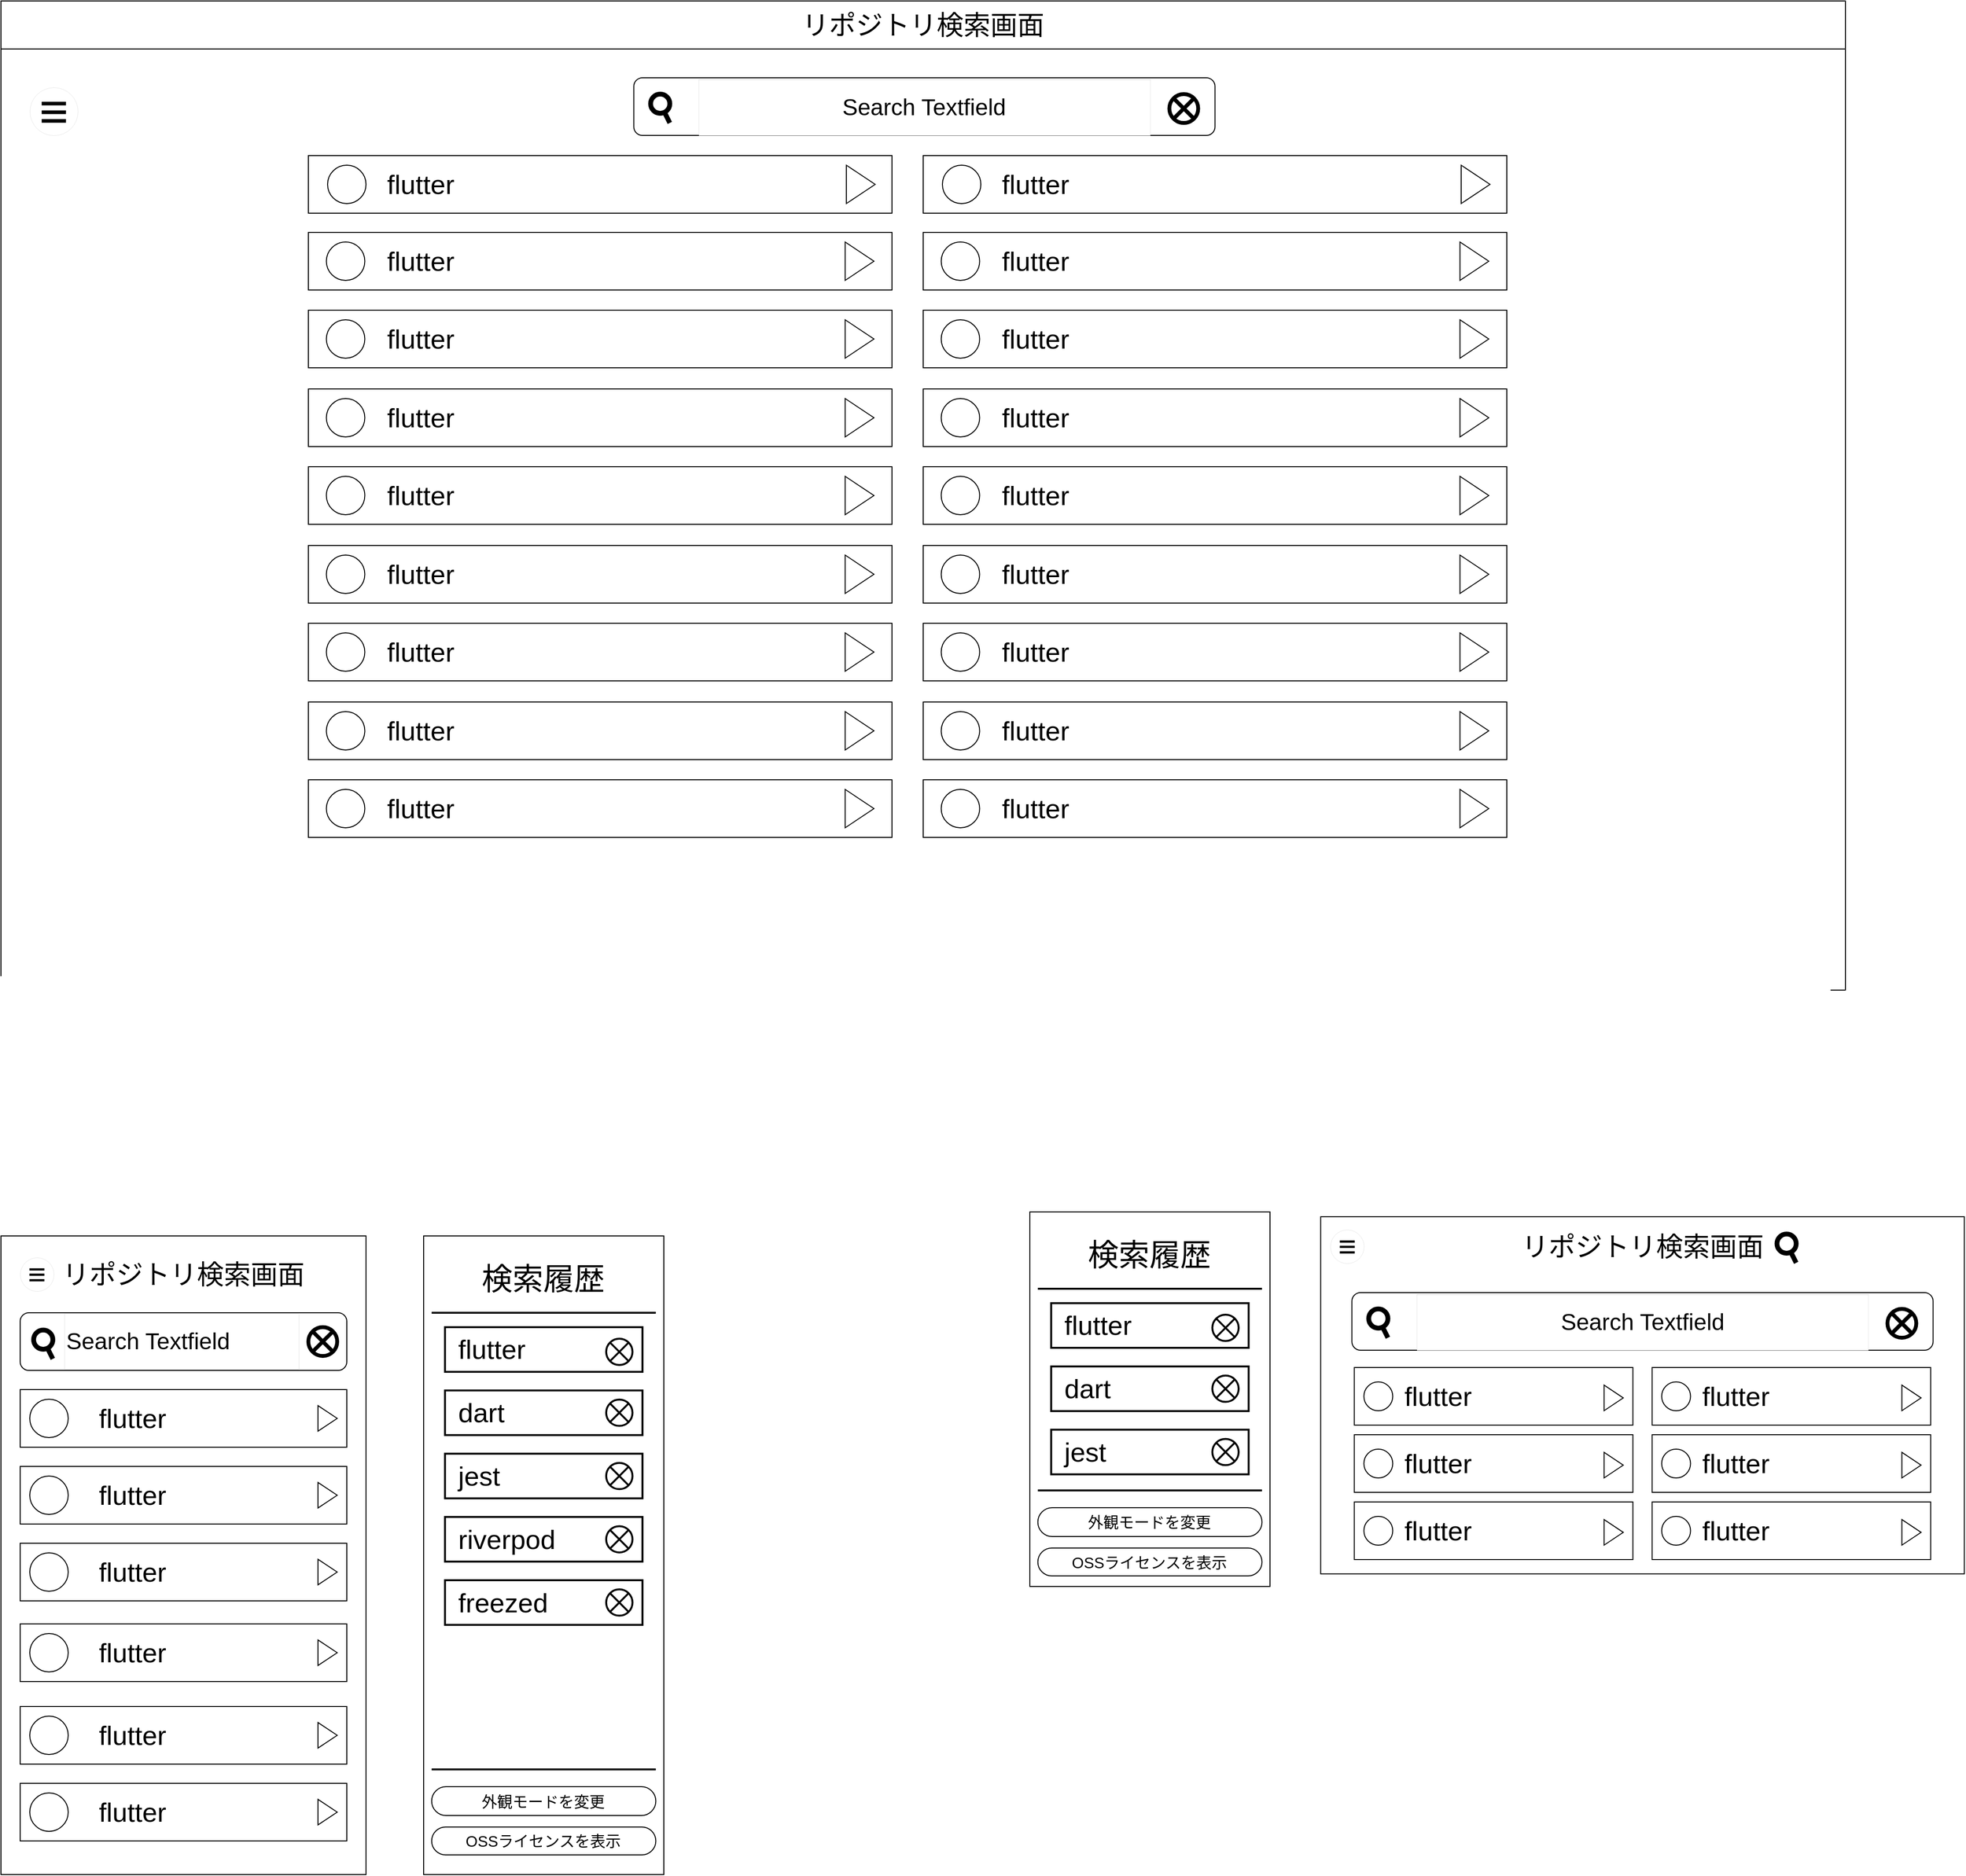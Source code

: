 <mxfile version="27.1.6" pages="4">
  <diagram id="FU8lBgzXBYsJgkfCLfBr" name="検索画面">
    <mxGraphModel dx="3264" dy="2424" grid="1" gridSize="10" guides="1" tooltips="1" connect="1" arrows="1" fold="1" page="1" pageScale="1" pageWidth="827" pageHeight="1169" math="0" shadow="0">
      <root>
        <mxCell id="0" />
        <mxCell id="1" parent="0" />
        <mxCell id="3NQUQ22dUql_FlJT8KjB-30" value="" style="rounded=0;whiteSpace=wrap;html=1;" parent="1" vertex="1">
          <mxGeometry x="170" y="189" width="1920" height="980" as="geometry" />
        </mxCell>
        <mxCell id="LQzH_NDQMfFLRa0uXr-V-1" value="&lt;span style=&quot;font-size: 28px;&quot;&gt;リポジトリ検索画面&lt;/span&gt;" style="rounded=0;whiteSpace=wrap;html=1;" parent="1" vertex="1">
          <mxGeometry x="170" y="139" width="1920" height="50" as="geometry" />
        </mxCell>
        <mxCell id="LQzH_NDQMfFLRa0uXr-V-2" value="≡" style="ellipse;whiteSpace=wrap;html=1;fontSize=52;strokeWidth=0;" parent="1" vertex="1">
          <mxGeometry x="200" y="229" width="50" height="50" as="geometry" />
        </mxCell>
        <mxCell id="LQzH_NDQMfFLRa0uXr-V-5" value="" style="rounded=1;whiteSpace=wrap;html=1;fontSize=24;" parent="1" vertex="1">
          <mxGeometry x="828.75" y="219" width="605" height="60" as="geometry" />
        </mxCell>
        <mxCell id="LQzH_NDQMfFLRa0uXr-V-6" value="" style="group" parent="1" vertex="1" connectable="0">
          <mxGeometry x="846.25" y="236" width="20" height="30" as="geometry" />
        </mxCell>
        <mxCell id="LQzH_NDQMfFLRa0uXr-V-7" value="" style="endArrow=none;html=1;rounded=0;strokeWidth=5;" parent="LQzH_NDQMfFLRa0uXr-V-6" edge="1">
          <mxGeometry width="50" height="50" relative="1" as="geometry">
            <mxPoint x="20" y="30" as="sourcePoint" />
            <mxPoint x="10" y="10" as="targetPoint" />
          </mxGeometry>
        </mxCell>
        <mxCell id="LQzH_NDQMfFLRa0uXr-V-8" value="" style="ellipse;whiteSpace=wrap;html=1;aspect=fixed;rotation=-90;strokeWidth=5;" parent="LQzH_NDQMfFLRa0uXr-V-6" vertex="1">
          <mxGeometry width="20" height="20" as="geometry" />
        </mxCell>
        <mxCell id="LQzH_NDQMfFLRa0uXr-V-9" value="" style="verticalLabelPosition=bottom;verticalAlign=top;html=1;shape=mxgraph.flowchart.or;strokeWidth=4;" parent="1" vertex="1">
          <mxGeometry x="1386.25" y="236" width="30" height="30" as="geometry" />
        </mxCell>
        <mxCell id="LQzH_NDQMfFLRa0uXr-V-10" value="Search Textfield" style="rounded=0;whiteSpace=wrap;html=1;strokeWidth=0;fontSize=24;" parent="1" vertex="1">
          <mxGeometry x="896.25" y="221" width="470" height="58" as="geometry" />
        </mxCell>
        <mxCell id="LQzH_NDQMfFLRa0uXr-V-11" value="&lt;font style=&quot;font-size: 28px;&quot;&gt;flutter&lt;/font&gt;" style="rounded=0;whiteSpace=wrap;html=1;align=left;spacingLeft=80;fontSize=24;flipV=1;" parent="1" vertex="1">
          <mxGeometry x="490" y="380" width="607.5" height="60" as="geometry" />
        </mxCell>
        <mxCell id="LQzH_NDQMfFLRa0uXr-V-12" value="&lt;font style=&quot;font-size: 28px;&quot;&gt;flutter&lt;/font&gt;" style="rounded=0;whiteSpace=wrap;html=1;align=left;spacingLeft=80;fontSize=24;flipV=1;" parent="1" vertex="1">
          <mxGeometry x="490" y="543" width="607.5" height="60" as="geometry" />
        </mxCell>
        <mxCell id="LQzH_NDQMfFLRa0uXr-V-13" value="&lt;font style=&quot;font-size: 28px;&quot;&gt;flutter&lt;/font&gt;" style="rounded=0;whiteSpace=wrap;html=1;align=left;spacingLeft=80;fontSize=24;flipV=1;" parent="1" vertex="1">
          <mxGeometry x="490" y="624" width="607.5" height="60" as="geometry" />
        </mxCell>
        <mxCell id="LQzH_NDQMfFLRa0uXr-V-14" value="&lt;font style=&quot;font-size: 28px;&quot;&gt;flutter&lt;/font&gt;" style="rounded=0;whiteSpace=wrap;html=1;align=left;spacingLeft=80;fontSize=24;flipV=1;" parent="1" vertex="1">
          <mxGeometry x="490" y="869" width="607.5" height="60" as="geometry" />
        </mxCell>
        <mxCell id="LQzH_NDQMfFLRa0uXr-V-15" value="&lt;font style=&quot;font-size: 28px;&quot;&gt;flutter&lt;/font&gt;" style="rounded=0;whiteSpace=wrap;html=1;align=left;spacingLeft=80;fontSize=24;flipV=1;" parent="1" vertex="1">
          <mxGeometry x="490" y="950" width="607.5" height="60" as="geometry" />
        </mxCell>
        <mxCell id="LQzH_NDQMfFLRa0uXr-V-16" value="&lt;font style=&quot;font-size: 28px;&quot;&gt;flutter&lt;/font&gt;" style="rounded=0;whiteSpace=wrap;html=1;align=left;spacingLeft=80;fontSize=24;flipV=1;" parent="1" vertex="1">
          <mxGeometry x="490" y="787" width="607.5" height="60" as="geometry" />
        </mxCell>
        <mxCell id="LQzH_NDQMfFLRa0uXr-V-17" value="&lt;font style=&quot;font-size: 28px;&quot;&gt;flutter&lt;/font&gt;" style="rounded=0;whiteSpace=wrap;html=1;align=left;spacingLeft=80;fontSize=24;flipV=1;" parent="1" vertex="1">
          <mxGeometry x="490" y="706" width="607.5" height="60" as="geometry" />
        </mxCell>
        <mxCell id="LQzH_NDQMfFLRa0uXr-V-18" value="&lt;font style=&quot;font-size: 28px;&quot;&gt;flutter&lt;/font&gt;" style="rounded=0;whiteSpace=wrap;html=1;align=left;spacingLeft=80;fontSize=24;flipV=1;" parent="1" vertex="1">
          <mxGeometry x="490" y="461" width="607.5" height="60" as="geometry" />
        </mxCell>
        <mxCell id="LQzH_NDQMfFLRa0uXr-V-19" value="&lt;font style=&quot;font-size: 28px;&quot;&gt;flutter&lt;/font&gt;" style="rounded=0;whiteSpace=wrap;html=1;align=left;spacingLeft=80;fontSize=24;" parent="1" vertex="1">
          <mxGeometry x="490" y="300" width="607.5" height="60" as="geometry" />
        </mxCell>
        <mxCell id="LQzH_NDQMfFLRa0uXr-V-20" value="" style="group" parent="1" vertex="1" connectable="0">
          <mxGeometry x="510" y="310" width="570" height="40" as="geometry" />
        </mxCell>
        <mxCell id="LQzH_NDQMfFLRa0uXr-V-21" value="" style="ellipse;whiteSpace=wrap;html=1;aspect=fixed;" parent="LQzH_NDQMfFLRa0uXr-V-20" vertex="1">
          <mxGeometry width="40" height="40" as="geometry" />
        </mxCell>
        <mxCell id="LQzH_NDQMfFLRa0uXr-V-22" value="" style="triangle;whiteSpace=wrap;html=1;" parent="LQzH_NDQMfFLRa0uXr-V-20" vertex="1">
          <mxGeometry x="540" width="30" height="40" as="geometry" />
        </mxCell>
        <mxCell id="LQzH_NDQMfFLRa0uXr-V-23" value="" style="group" parent="1" vertex="1" connectable="0">
          <mxGeometry x="508.75" y="390" width="570" height="40" as="geometry" />
        </mxCell>
        <mxCell id="LQzH_NDQMfFLRa0uXr-V-24" value="" style="ellipse;whiteSpace=wrap;html=1;aspect=fixed;" parent="LQzH_NDQMfFLRa0uXr-V-23" vertex="1">
          <mxGeometry width="40" height="40" as="geometry" />
        </mxCell>
        <mxCell id="LQzH_NDQMfFLRa0uXr-V-25" value="" style="triangle;whiteSpace=wrap;html=1;" parent="LQzH_NDQMfFLRa0uXr-V-23" vertex="1">
          <mxGeometry x="540" width="30" height="40" as="geometry" />
        </mxCell>
        <mxCell id="LQzH_NDQMfFLRa0uXr-V-26" value="" style="group" parent="1" vertex="1" connectable="0">
          <mxGeometry x="508.75" y="471" width="570" height="40" as="geometry" />
        </mxCell>
        <mxCell id="LQzH_NDQMfFLRa0uXr-V-27" value="" style="ellipse;whiteSpace=wrap;html=1;aspect=fixed;" parent="LQzH_NDQMfFLRa0uXr-V-26" vertex="1">
          <mxGeometry width="40" height="40" as="geometry" />
        </mxCell>
        <mxCell id="LQzH_NDQMfFLRa0uXr-V-28" value="" style="triangle;whiteSpace=wrap;html=1;" parent="LQzH_NDQMfFLRa0uXr-V-26" vertex="1">
          <mxGeometry x="540" width="30" height="40" as="geometry" />
        </mxCell>
        <mxCell id="LQzH_NDQMfFLRa0uXr-V-29" value="" style="group" parent="1" vertex="1" connectable="0">
          <mxGeometry x="508.75" y="553" width="570" height="40" as="geometry" />
        </mxCell>
        <mxCell id="LQzH_NDQMfFLRa0uXr-V-30" value="" style="ellipse;whiteSpace=wrap;html=1;aspect=fixed;" parent="LQzH_NDQMfFLRa0uXr-V-29" vertex="1">
          <mxGeometry width="40" height="40" as="geometry" />
        </mxCell>
        <mxCell id="LQzH_NDQMfFLRa0uXr-V-31" value="" style="triangle;whiteSpace=wrap;html=1;" parent="LQzH_NDQMfFLRa0uXr-V-29" vertex="1">
          <mxGeometry x="540" width="30" height="40" as="geometry" />
        </mxCell>
        <mxCell id="LQzH_NDQMfFLRa0uXr-V-32" value="" style="group" parent="1" vertex="1" connectable="0">
          <mxGeometry x="508.75" y="634" width="570" height="40" as="geometry" />
        </mxCell>
        <mxCell id="LQzH_NDQMfFLRa0uXr-V-33" value="" style="ellipse;whiteSpace=wrap;html=1;aspect=fixed;" parent="LQzH_NDQMfFLRa0uXr-V-32" vertex="1">
          <mxGeometry width="40" height="40" as="geometry" />
        </mxCell>
        <mxCell id="LQzH_NDQMfFLRa0uXr-V-34" value="" style="triangle;whiteSpace=wrap;html=1;" parent="LQzH_NDQMfFLRa0uXr-V-32" vertex="1">
          <mxGeometry x="540" width="30" height="40" as="geometry" />
        </mxCell>
        <mxCell id="LQzH_NDQMfFLRa0uXr-V-35" value="" style="group" parent="1" vertex="1" connectable="0">
          <mxGeometry x="508.75" y="716" width="570" height="40" as="geometry" />
        </mxCell>
        <mxCell id="LQzH_NDQMfFLRa0uXr-V-36" value="" style="ellipse;whiteSpace=wrap;html=1;aspect=fixed;" parent="LQzH_NDQMfFLRa0uXr-V-35" vertex="1">
          <mxGeometry width="40" height="40" as="geometry" />
        </mxCell>
        <mxCell id="LQzH_NDQMfFLRa0uXr-V-37" value="" style="triangle;whiteSpace=wrap;html=1;" parent="LQzH_NDQMfFLRa0uXr-V-35" vertex="1">
          <mxGeometry x="540" width="30" height="40" as="geometry" />
        </mxCell>
        <mxCell id="LQzH_NDQMfFLRa0uXr-V-38" value="" style="group" parent="1" vertex="1" connectable="0">
          <mxGeometry x="508.75" y="797" width="570" height="40" as="geometry" />
        </mxCell>
        <mxCell id="LQzH_NDQMfFLRa0uXr-V-39" value="" style="ellipse;whiteSpace=wrap;html=1;aspect=fixed;" parent="LQzH_NDQMfFLRa0uXr-V-38" vertex="1">
          <mxGeometry width="40" height="40" as="geometry" />
        </mxCell>
        <mxCell id="LQzH_NDQMfFLRa0uXr-V-40" value="" style="triangle;whiteSpace=wrap;html=1;" parent="LQzH_NDQMfFLRa0uXr-V-38" vertex="1">
          <mxGeometry x="540" width="30" height="40" as="geometry" />
        </mxCell>
        <mxCell id="LQzH_NDQMfFLRa0uXr-V-41" value="" style="group" parent="1" vertex="1" connectable="0">
          <mxGeometry x="508.75" y="879" width="570" height="40" as="geometry" />
        </mxCell>
        <mxCell id="LQzH_NDQMfFLRa0uXr-V-42" value="" style="ellipse;whiteSpace=wrap;html=1;aspect=fixed;" parent="LQzH_NDQMfFLRa0uXr-V-41" vertex="1">
          <mxGeometry width="40" height="40" as="geometry" />
        </mxCell>
        <mxCell id="LQzH_NDQMfFLRa0uXr-V-43" value="" style="triangle;whiteSpace=wrap;html=1;" parent="LQzH_NDQMfFLRa0uXr-V-41" vertex="1">
          <mxGeometry x="540" width="30" height="40" as="geometry" />
        </mxCell>
        <mxCell id="LQzH_NDQMfFLRa0uXr-V-44" value="" style="group" parent="1" vertex="1" connectable="0">
          <mxGeometry x="508.75" y="960" width="570" height="40" as="geometry" />
        </mxCell>
        <mxCell id="LQzH_NDQMfFLRa0uXr-V-45" value="" style="ellipse;whiteSpace=wrap;html=1;aspect=fixed;" parent="LQzH_NDQMfFLRa0uXr-V-44" vertex="1">
          <mxGeometry width="40" height="40" as="geometry" />
        </mxCell>
        <mxCell id="LQzH_NDQMfFLRa0uXr-V-46" value="" style="triangle;whiteSpace=wrap;html=1;" parent="LQzH_NDQMfFLRa0uXr-V-44" vertex="1">
          <mxGeometry x="540" width="30" height="40" as="geometry" />
        </mxCell>
        <mxCell id="LQzH_NDQMfFLRa0uXr-V-47" value="" style="rounded=0;whiteSpace=wrap;html=1;" parent="1" vertex="1">
          <mxGeometry x="170" y="1425" width="380" height="665" as="geometry" />
        </mxCell>
        <mxCell id="LQzH_NDQMfFLRa0uXr-V-55" value="" style="group" parent="1" vertex="1" connectable="0">
          <mxGeometry x="190" y="1585" width="340" height="60" as="geometry" />
        </mxCell>
        <mxCell id="LQzH_NDQMfFLRa0uXr-V-48" value="&lt;font style=&quot;font-size: 28px;&quot;&gt;flutter&lt;/font&gt;" style="rounded=0;whiteSpace=wrap;html=1;align=left;spacingLeft=80;fontSize=24;flipV=1;" parent="LQzH_NDQMfFLRa0uXr-V-55" vertex="1">
          <mxGeometry width="340" height="60" as="geometry" />
        </mxCell>
        <mxCell id="LQzH_NDQMfFLRa0uXr-V-50" value="" style="ellipse;whiteSpace=wrap;html=1;aspect=fixed;" parent="LQzH_NDQMfFLRa0uXr-V-55" vertex="1">
          <mxGeometry x="10" y="10" width="40" height="40" as="geometry" />
        </mxCell>
        <mxCell id="LQzH_NDQMfFLRa0uXr-V-51" value="" style="triangle;whiteSpace=wrap;html=1;" parent="LQzH_NDQMfFLRa0uXr-V-55" vertex="1">
          <mxGeometry x="310" y="16.67" width="20" height="26.67" as="geometry" />
        </mxCell>
        <mxCell id="LQzH_NDQMfFLRa0uXr-V-56" value="" style="group" parent="1" vertex="1" connectable="0">
          <mxGeometry x="190" y="1665" width="340" height="60" as="geometry" />
        </mxCell>
        <mxCell id="LQzH_NDQMfFLRa0uXr-V-57" value="&lt;font style=&quot;font-size: 28px;&quot;&gt;flutter&lt;/font&gt;" style="rounded=0;whiteSpace=wrap;html=1;align=left;spacingLeft=80;fontSize=24;flipV=1;" parent="LQzH_NDQMfFLRa0uXr-V-56" vertex="1">
          <mxGeometry width="340" height="60" as="geometry" />
        </mxCell>
        <mxCell id="LQzH_NDQMfFLRa0uXr-V-58" value="" style="ellipse;whiteSpace=wrap;html=1;aspect=fixed;" parent="LQzH_NDQMfFLRa0uXr-V-56" vertex="1">
          <mxGeometry x="10" y="10" width="40" height="40" as="geometry" />
        </mxCell>
        <mxCell id="LQzH_NDQMfFLRa0uXr-V-59" value="" style="triangle;whiteSpace=wrap;html=1;" parent="LQzH_NDQMfFLRa0uXr-V-56" vertex="1">
          <mxGeometry x="310" y="16.67" width="20" height="26.67" as="geometry" />
        </mxCell>
        <mxCell id="LQzH_NDQMfFLRa0uXr-V-60" value="" style="group" parent="1" vertex="1" connectable="0">
          <mxGeometry x="190" y="1745" width="340" height="343" as="geometry" />
        </mxCell>
        <mxCell id="LQzH_NDQMfFLRa0uXr-V-61" value="&lt;font style=&quot;font-size: 28px;&quot;&gt;flutter&lt;/font&gt;" style="rounded=0;whiteSpace=wrap;html=1;align=left;spacingLeft=80;fontSize=24;flipV=1;" parent="LQzH_NDQMfFLRa0uXr-V-60" vertex="1">
          <mxGeometry width="340" height="60" as="geometry" />
        </mxCell>
        <mxCell id="LQzH_NDQMfFLRa0uXr-V-62" value="" style="ellipse;whiteSpace=wrap;html=1;aspect=fixed;" parent="LQzH_NDQMfFLRa0uXr-V-60" vertex="1">
          <mxGeometry x="10" y="10" width="40" height="40" as="geometry" />
        </mxCell>
        <mxCell id="LQzH_NDQMfFLRa0uXr-V-63" value="" style="triangle;whiteSpace=wrap;html=1;" parent="LQzH_NDQMfFLRa0uXr-V-60" vertex="1">
          <mxGeometry x="310" y="16.67" width="20" height="26.67" as="geometry" />
        </mxCell>
        <mxCell id="LQzH_NDQMfFLRa0uXr-V-64" value="" style="group" parent="1" vertex="1" connectable="0">
          <mxGeometry x="190" y="1829" width="340" height="60" as="geometry" />
        </mxCell>
        <mxCell id="LQzH_NDQMfFLRa0uXr-V-65" value="&lt;font style=&quot;font-size: 28px;&quot;&gt;flutter&lt;/font&gt;" style="rounded=0;whiteSpace=wrap;html=1;align=left;spacingLeft=80;fontSize=24;flipV=1;" parent="LQzH_NDQMfFLRa0uXr-V-64" vertex="1">
          <mxGeometry width="340" height="60" as="geometry" />
        </mxCell>
        <mxCell id="LQzH_NDQMfFLRa0uXr-V-66" value="" style="ellipse;whiteSpace=wrap;html=1;aspect=fixed;" parent="LQzH_NDQMfFLRa0uXr-V-64" vertex="1">
          <mxGeometry x="10" y="10" width="40" height="40" as="geometry" />
        </mxCell>
        <mxCell id="LQzH_NDQMfFLRa0uXr-V-67" value="" style="triangle;whiteSpace=wrap;html=1;" parent="LQzH_NDQMfFLRa0uXr-V-64" vertex="1">
          <mxGeometry x="310" y="16.67" width="20" height="26.67" as="geometry" />
        </mxCell>
        <mxCell id="LQzH_NDQMfFLRa0uXr-V-68" value="" style="group" parent="1" vertex="1" connectable="0">
          <mxGeometry x="190" y="1915" width="340" height="60" as="geometry" />
        </mxCell>
        <mxCell id="LQzH_NDQMfFLRa0uXr-V-69" value="&lt;font style=&quot;font-size: 28px;&quot;&gt;flutter&lt;/font&gt;" style="rounded=0;whiteSpace=wrap;html=1;align=left;spacingLeft=80;fontSize=24;flipV=1;" parent="LQzH_NDQMfFLRa0uXr-V-68" vertex="1">
          <mxGeometry width="340" height="60" as="geometry" />
        </mxCell>
        <mxCell id="LQzH_NDQMfFLRa0uXr-V-70" value="" style="ellipse;whiteSpace=wrap;html=1;aspect=fixed;" parent="LQzH_NDQMfFLRa0uXr-V-68" vertex="1">
          <mxGeometry x="10" y="10" width="40" height="40" as="geometry" />
        </mxCell>
        <mxCell id="LQzH_NDQMfFLRa0uXr-V-71" value="" style="triangle;whiteSpace=wrap;html=1;" parent="LQzH_NDQMfFLRa0uXr-V-68" vertex="1">
          <mxGeometry x="310" y="16.67" width="20" height="26.67" as="geometry" />
        </mxCell>
        <mxCell id="LQzH_NDQMfFLRa0uXr-V-72" value="" style="group" parent="1" vertex="1" connectable="0">
          <mxGeometry x="190" y="1995" width="340" height="60" as="geometry" />
        </mxCell>
        <mxCell id="LQzH_NDQMfFLRa0uXr-V-73" value="&lt;font style=&quot;font-size: 28px;&quot;&gt;flutter&lt;/font&gt;" style="rounded=0;whiteSpace=wrap;html=1;align=left;spacingLeft=80;fontSize=24;flipV=1;" parent="LQzH_NDQMfFLRa0uXr-V-72" vertex="1">
          <mxGeometry width="340" height="60" as="geometry" />
        </mxCell>
        <mxCell id="LQzH_NDQMfFLRa0uXr-V-74" value="" style="ellipse;whiteSpace=wrap;html=1;aspect=fixed;" parent="LQzH_NDQMfFLRa0uXr-V-72" vertex="1">
          <mxGeometry x="10" y="10" width="40" height="40" as="geometry" />
        </mxCell>
        <mxCell id="LQzH_NDQMfFLRa0uXr-V-75" value="" style="triangle;whiteSpace=wrap;html=1;" parent="LQzH_NDQMfFLRa0uXr-V-72" vertex="1">
          <mxGeometry x="310" y="16.67" width="20" height="26.67" as="geometry" />
        </mxCell>
        <mxCell id="LQzH_NDQMfFLRa0uXr-V-80" value="リポジトリ検索画面" style="text;html=1;align=center;verticalAlign=middle;whiteSpace=wrap;rounded=0;fontSize=28;" parent="1" vertex="1">
          <mxGeometry x="170" y="1425" width="380" height="80" as="geometry" />
        </mxCell>
        <mxCell id="LQzH_NDQMfFLRa0uXr-V-81" value="≡" style="ellipse;whiteSpace=wrap;html=1;fontSize=32;strokeWidth=0;align=center;verticalAlign=middle;" parent="1" vertex="1">
          <mxGeometry x="190" y="1447.5" width="35" height="35" as="geometry" />
        </mxCell>
        <mxCell id="LQzH_NDQMfFLRa0uXr-V-82" value="" style="rounded=1;whiteSpace=wrap;html=1;fontSize=24;" parent="1" vertex="1">
          <mxGeometry x="190" y="1505" width="340" height="60" as="geometry" />
        </mxCell>
        <mxCell id="LQzH_NDQMfFLRa0uXr-V-83" value="" style="group" parent="1" vertex="1" connectable="0">
          <mxGeometry x="204" y="1523" width="20" height="30" as="geometry" />
        </mxCell>
        <mxCell id="LQzH_NDQMfFLRa0uXr-V-84" value="" style="endArrow=none;html=1;rounded=0;strokeWidth=5;" parent="LQzH_NDQMfFLRa0uXr-V-83" edge="1">
          <mxGeometry width="50" height="50" relative="1" as="geometry">
            <mxPoint x="20" y="30" as="sourcePoint" />
            <mxPoint x="10" y="10" as="targetPoint" />
          </mxGeometry>
        </mxCell>
        <mxCell id="LQzH_NDQMfFLRa0uXr-V-85" value="" style="ellipse;whiteSpace=wrap;html=1;aspect=fixed;rotation=-90;strokeWidth=5;" parent="LQzH_NDQMfFLRa0uXr-V-83" vertex="1">
          <mxGeometry width="20" height="20" as="geometry" />
        </mxCell>
        <mxCell id="LQzH_NDQMfFLRa0uXr-V-86" value="" style="verticalLabelPosition=bottom;verticalAlign=top;html=1;shape=mxgraph.flowchart.or;strokeWidth=4;" parent="1" vertex="1">
          <mxGeometry x="490" y="1520" width="30" height="30" as="geometry" />
        </mxCell>
        <mxCell id="LQzH_NDQMfFLRa0uXr-V-87" value="Search Textfield" style="rounded=0;whiteSpace=wrap;html=1;strokeWidth=0;fontSize=24;align=left;" parent="1" vertex="1">
          <mxGeometry x="236" y="1506" width="244" height="58" as="geometry" />
        </mxCell>
        <mxCell id="LQzH_NDQMfFLRa0uXr-V-89" value="" style="rounded=0;whiteSpace=wrap;html=1;rotation=90;" parent="1" vertex="1">
          <mxGeometry x="1692.82" y="1255.94" width="371.87" height="670" as="geometry" />
        </mxCell>
        <mxCell id="LQzH_NDQMfFLRa0uXr-V-90" value="リポジトリ検索画面" style="text;html=1;align=center;verticalAlign=middle;whiteSpace=wrap;rounded=0;fontSize=28;" parent="1" vertex="1">
          <mxGeometry x="1548.75" y="1406" width="660" height="60" as="geometry" />
        </mxCell>
        <mxCell id="LQzH_NDQMfFLRa0uXr-V-91" value="≡" style="ellipse;whiteSpace=wrap;html=1;fontSize=32;strokeWidth=0;align=center;verticalAlign=middle;" parent="1" vertex="1">
          <mxGeometry x="1553.75" y="1418.5" width="35" height="35" as="geometry" />
        </mxCell>
        <mxCell id="LQzH_NDQMfFLRa0uXr-V-92" value="" style="group" parent="1" vertex="1" connectable="0">
          <mxGeometry x="2018.75" y="1423" width="20" height="30" as="geometry" />
        </mxCell>
        <mxCell id="LQzH_NDQMfFLRa0uXr-V-93" value="" style="endArrow=none;html=1;rounded=0;strokeWidth=5;" parent="LQzH_NDQMfFLRa0uXr-V-92" edge="1">
          <mxGeometry width="50" height="50" relative="1" as="geometry">
            <mxPoint x="20" y="30" as="sourcePoint" />
            <mxPoint x="10" y="10" as="targetPoint" />
          </mxGeometry>
        </mxCell>
        <mxCell id="LQzH_NDQMfFLRa0uXr-V-94" value="" style="ellipse;whiteSpace=wrap;html=1;aspect=fixed;rotation=-90;strokeWidth=5;" parent="LQzH_NDQMfFLRa0uXr-V-92" vertex="1">
          <mxGeometry width="20" height="20" as="geometry" />
        </mxCell>
        <mxCell id="LQzH_NDQMfFLRa0uXr-V-133" value="" style="group" parent="1" vertex="1" connectable="0">
          <mxGeometry x="1578.75" y="1562" width="290" height="60" as="geometry" />
        </mxCell>
        <mxCell id="LQzH_NDQMfFLRa0uXr-V-134" value="&lt;font style=&quot;font-size: 28px;&quot;&gt;flutter&lt;/font&gt;" style="rounded=0;whiteSpace=wrap;html=1;align=left;spacingLeft=50;fontSize=24;flipV=1;" parent="LQzH_NDQMfFLRa0uXr-V-133" vertex="1">
          <mxGeometry width="290" height="60" as="geometry" />
        </mxCell>
        <mxCell id="LQzH_NDQMfFLRa0uXr-V-135" value="" style="ellipse;whiteSpace=wrap;html=1;aspect=fixed;" parent="LQzH_NDQMfFLRa0uXr-V-133" vertex="1">
          <mxGeometry x="10" y="15" width="30" height="30" as="geometry" />
        </mxCell>
        <mxCell id="LQzH_NDQMfFLRa0uXr-V-136" value="" style="triangle;whiteSpace=wrap;html=1;" parent="LQzH_NDQMfFLRa0uXr-V-133" vertex="1">
          <mxGeometry x="260" y="18.33" width="20" height="26.67" as="geometry" />
        </mxCell>
        <mxCell id="LQzH_NDQMfFLRa0uXr-V-137" value="" style="group" parent="1" vertex="1" connectable="0">
          <mxGeometry x="1578.75" y="1632" width="290" height="60" as="geometry" />
        </mxCell>
        <mxCell id="LQzH_NDQMfFLRa0uXr-V-138" value="&lt;font style=&quot;font-size: 28px;&quot;&gt;flutter&lt;/font&gt;" style="rounded=0;whiteSpace=wrap;html=1;align=left;spacingLeft=50;fontSize=24;flipV=1;" parent="LQzH_NDQMfFLRa0uXr-V-137" vertex="1">
          <mxGeometry width="290" height="60" as="geometry" />
        </mxCell>
        <mxCell id="LQzH_NDQMfFLRa0uXr-V-139" value="" style="ellipse;whiteSpace=wrap;html=1;aspect=fixed;" parent="LQzH_NDQMfFLRa0uXr-V-137" vertex="1">
          <mxGeometry x="10" y="15" width="30" height="30" as="geometry" />
        </mxCell>
        <mxCell id="LQzH_NDQMfFLRa0uXr-V-140" value="" style="triangle;whiteSpace=wrap;html=1;" parent="LQzH_NDQMfFLRa0uXr-V-137" vertex="1">
          <mxGeometry x="260" y="18.33" width="20" height="26.67" as="geometry" />
        </mxCell>
        <mxCell id="LQzH_NDQMfFLRa0uXr-V-141" value="" style="group" parent="1" vertex="1" connectable="0">
          <mxGeometry x="1578.75" y="1702" width="290" height="60" as="geometry" />
        </mxCell>
        <mxCell id="LQzH_NDQMfFLRa0uXr-V-142" value="&lt;font style=&quot;font-size: 28px;&quot;&gt;flutter&lt;/font&gt;" style="rounded=0;whiteSpace=wrap;html=1;align=left;spacingLeft=50;fontSize=24;flipV=1;" parent="LQzH_NDQMfFLRa0uXr-V-141" vertex="1">
          <mxGeometry width="290" height="60" as="geometry" />
        </mxCell>
        <mxCell id="LQzH_NDQMfFLRa0uXr-V-143" value="" style="ellipse;whiteSpace=wrap;html=1;aspect=fixed;" parent="LQzH_NDQMfFLRa0uXr-V-141" vertex="1">
          <mxGeometry x="10" y="15" width="30" height="30" as="geometry" />
        </mxCell>
        <mxCell id="LQzH_NDQMfFLRa0uXr-V-144" value="" style="triangle;whiteSpace=wrap;html=1;" parent="LQzH_NDQMfFLRa0uXr-V-141" vertex="1">
          <mxGeometry x="260" y="18.33" width="20" height="26.67" as="geometry" />
        </mxCell>
        <mxCell id="LQzH_NDQMfFLRa0uXr-V-145" value="" style="group" parent="1" vertex="1" connectable="0">
          <mxGeometry x="1888.75" y="1562" width="290" height="60" as="geometry" />
        </mxCell>
        <mxCell id="LQzH_NDQMfFLRa0uXr-V-146" value="&lt;font style=&quot;font-size: 28px;&quot;&gt;flutter&lt;/font&gt;" style="rounded=0;whiteSpace=wrap;html=1;align=left;spacingLeft=50;fontSize=24;flipV=1;" parent="LQzH_NDQMfFLRa0uXr-V-145" vertex="1">
          <mxGeometry width="290" height="60" as="geometry" />
        </mxCell>
        <mxCell id="LQzH_NDQMfFLRa0uXr-V-147" value="" style="ellipse;whiteSpace=wrap;html=1;aspect=fixed;" parent="LQzH_NDQMfFLRa0uXr-V-145" vertex="1">
          <mxGeometry x="10" y="15" width="30" height="30" as="geometry" />
        </mxCell>
        <mxCell id="LQzH_NDQMfFLRa0uXr-V-148" value="" style="triangle;whiteSpace=wrap;html=1;" parent="LQzH_NDQMfFLRa0uXr-V-145" vertex="1">
          <mxGeometry x="260" y="18.33" width="20" height="26.67" as="geometry" />
        </mxCell>
        <mxCell id="LQzH_NDQMfFLRa0uXr-V-149" value="" style="group" parent="1" vertex="1" connectable="0">
          <mxGeometry x="1888.75" y="1632" width="290" height="60" as="geometry" />
        </mxCell>
        <mxCell id="LQzH_NDQMfFLRa0uXr-V-150" value="&lt;font style=&quot;font-size: 28px;&quot;&gt;flutter&lt;/font&gt;" style="rounded=0;whiteSpace=wrap;html=1;align=left;spacingLeft=50;fontSize=24;flipV=1;" parent="LQzH_NDQMfFLRa0uXr-V-149" vertex="1">
          <mxGeometry width="290" height="60" as="geometry" />
        </mxCell>
        <mxCell id="LQzH_NDQMfFLRa0uXr-V-151" value="" style="ellipse;whiteSpace=wrap;html=1;aspect=fixed;" parent="LQzH_NDQMfFLRa0uXr-V-149" vertex="1">
          <mxGeometry x="10" y="15" width="30" height="30" as="geometry" />
        </mxCell>
        <mxCell id="LQzH_NDQMfFLRa0uXr-V-152" value="" style="triangle;whiteSpace=wrap;html=1;" parent="LQzH_NDQMfFLRa0uXr-V-149" vertex="1">
          <mxGeometry x="260" y="18.33" width="20" height="26.67" as="geometry" />
        </mxCell>
        <mxCell id="LQzH_NDQMfFLRa0uXr-V-153" value="" style="group" parent="1" vertex="1" connectable="0">
          <mxGeometry x="1888.75" y="1702" width="290" height="60" as="geometry" />
        </mxCell>
        <mxCell id="LQzH_NDQMfFLRa0uXr-V-154" value="&lt;font style=&quot;font-size: 28px;&quot;&gt;flutter&lt;/font&gt;" style="rounded=0;whiteSpace=wrap;html=1;align=left;spacingLeft=50;fontSize=24;flipV=1;" parent="LQzH_NDQMfFLRa0uXr-V-153" vertex="1">
          <mxGeometry width="290" height="60" as="geometry" />
        </mxCell>
        <mxCell id="LQzH_NDQMfFLRa0uXr-V-155" value="" style="ellipse;whiteSpace=wrap;html=1;aspect=fixed;" parent="LQzH_NDQMfFLRa0uXr-V-153" vertex="1">
          <mxGeometry x="10" y="15" width="30" height="30" as="geometry" />
        </mxCell>
        <mxCell id="LQzH_NDQMfFLRa0uXr-V-156" value="" style="triangle;whiteSpace=wrap;html=1;" parent="LQzH_NDQMfFLRa0uXr-V-153" vertex="1">
          <mxGeometry x="260" y="18.33" width="20" height="26.67" as="geometry" />
        </mxCell>
        <mxCell id="LQzH_NDQMfFLRa0uXr-V-163" value="" style="rounded=1;whiteSpace=wrap;html=1;fontSize=24;" parent="1" vertex="1">
          <mxGeometry x="1576.25" y="1484" width="605" height="60" as="geometry" />
        </mxCell>
        <mxCell id="LQzH_NDQMfFLRa0uXr-V-164" value="" style="group" parent="1" vertex="1" connectable="0">
          <mxGeometry x="1593.75" y="1501" width="20" height="30" as="geometry" />
        </mxCell>
        <mxCell id="LQzH_NDQMfFLRa0uXr-V-165" value="" style="endArrow=none;html=1;rounded=0;strokeWidth=5;" parent="LQzH_NDQMfFLRa0uXr-V-164" edge="1">
          <mxGeometry width="50" height="50" relative="1" as="geometry">
            <mxPoint x="20" y="30" as="sourcePoint" />
            <mxPoint x="10" y="10" as="targetPoint" />
          </mxGeometry>
        </mxCell>
        <mxCell id="LQzH_NDQMfFLRa0uXr-V-166" value="" style="ellipse;whiteSpace=wrap;html=1;aspect=fixed;rotation=-90;strokeWidth=5;" parent="LQzH_NDQMfFLRa0uXr-V-164" vertex="1">
          <mxGeometry width="20" height="20" as="geometry" />
        </mxCell>
        <mxCell id="LQzH_NDQMfFLRa0uXr-V-167" value="" style="verticalLabelPosition=bottom;verticalAlign=top;html=1;shape=mxgraph.flowchart.or;strokeWidth=4;" parent="1" vertex="1">
          <mxGeometry x="2133.75" y="1501" width="30" height="30" as="geometry" />
        </mxCell>
        <mxCell id="LQzH_NDQMfFLRa0uXr-V-168" value="Search Textfield" style="rounded=0;whiteSpace=wrap;html=1;strokeWidth=0;fontSize=24;" parent="1" vertex="1">
          <mxGeometry x="1643.75" y="1486" width="470" height="58" as="geometry" />
        </mxCell>
        <mxCell id="LQzH_NDQMfFLRa0uXr-V-244" value="" style="group" parent="1" vertex="1" connectable="0">
          <mxGeometry x="610" y="1425" width="250" height="665" as="geometry" />
        </mxCell>
        <mxCell id="LQzH_NDQMfFLRa0uXr-V-171" value="" style="rounded=0;whiteSpace=wrap;html=1;fillColor=light-dark(#FFFFFF,#FFFFFF);" parent="LQzH_NDQMfFLRa0uXr-V-244" vertex="1">
          <mxGeometry width="250" height="665" as="geometry" />
        </mxCell>
        <mxCell id="LQzH_NDQMfFLRa0uXr-V-172" value="外観モードを変更" style="rounded=1;whiteSpace=wrap;html=1;arcSize=50;strokeWidth=1;whiteSpace=wrap;align=center;verticalAlign=middle;spacingLeft=0;fontStyle=0;fontSize=16;spacing=10;" parent="LQzH_NDQMfFLRa0uXr-V-244" vertex="1">
          <mxGeometry x="8.34" y="573.5" width="233.33" height="30" as="geometry" />
        </mxCell>
        <mxCell id="LQzH_NDQMfFLRa0uXr-V-173" value="OSSライセンスを表示" style="rounded=1;whiteSpace=wrap;html=1;arcSize=50;strokeWidth=1;whiteSpace=wrap;align=center;verticalAlign=middle;spacingLeft=0;fontStyle=0;fontSize=16;spacing=10;" parent="LQzH_NDQMfFLRa0uXr-V-244" vertex="1">
          <mxGeometry x="8.34" y="615.5" width="233.33" height="29" as="geometry" />
        </mxCell>
        <mxCell id="LQzH_NDQMfFLRa0uXr-V-174" value="検索履歴" style="text;html=1;align=center;verticalAlign=middle;whiteSpace=wrap;rounded=0;fontSize=32;" parent="LQzH_NDQMfFLRa0uXr-V-244" vertex="1">
          <mxGeometry x="8.33" y="10" width="233.33" height="70" as="geometry" />
        </mxCell>
        <mxCell id="LQzH_NDQMfFLRa0uXr-V-175" value="" style="endArrow=none;html=1;rounded=0;strokeWidth=2;" parent="LQzH_NDQMfFLRa0uXr-V-244" edge="1">
          <mxGeometry width="50" height="50" relative="1" as="geometry">
            <mxPoint x="8.333" y="80" as="sourcePoint" />
            <mxPoint x="241.667" y="80" as="targetPoint" />
          </mxGeometry>
        </mxCell>
        <mxCell id="LQzH_NDQMfFLRa0uXr-V-186" value="" style="endArrow=none;html=1;rounded=0;strokeWidth=2;" parent="LQzH_NDQMfFLRa0uXr-V-244" edge="1">
          <mxGeometry width="50" height="50" relative="1" as="geometry">
            <mxPoint x="8.333" y="555.5" as="sourcePoint" />
            <mxPoint x="241.667" y="555.5" as="targetPoint" />
          </mxGeometry>
        </mxCell>
        <mxCell id="LQzH_NDQMfFLRa0uXr-V-187" value="" style="group" parent="LQzH_NDQMfFLRa0uXr-V-244" vertex="1" connectable="0">
          <mxGeometry x="22.22" y="95" width="205.56" height="310" as="geometry" />
        </mxCell>
        <mxCell id="LQzH_NDQMfFLRa0uXr-V-176" value="flutter" style="rounded=0;whiteSpace=wrap;html=1;fontSize=28;align=left;spacingLeft=12;strokeWidth=2;" parent="LQzH_NDQMfFLRa0uXr-V-187" vertex="1">
          <mxGeometry width="205.56" height="46.5" as="geometry" />
        </mxCell>
        <mxCell id="LQzH_NDQMfFLRa0uXr-V-178" value="dart" style="rounded=0;whiteSpace=wrap;html=1;fontSize=28;align=left;spacingLeft=12;strokeWidth=2;" parent="LQzH_NDQMfFLRa0uXr-V-187" vertex="1">
          <mxGeometry y="65.875" width="205.56" height="46.5" as="geometry" />
        </mxCell>
        <mxCell id="LQzH_NDQMfFLRa0uXr-V-179" value="jest" style="rounded=0;whiteSpace=wrap;html=1;fontSize=28;align=left;spacingLeft=12;strokeWidth=2;" parent="LQzH_NDQMfFLRa0uXr-V-187" vertex="1">
          <mxGeometry y="131.75" width="205.56" height="46.5" as="geometry" />
        </mxCell>
        <mxCell id="LQzH_NDQMfFLRa0uXr-V-180" value="riverpod" style="rounded=0;whiteSpace=wrap;html=1;fontSize=28;align=left;spacingLeft=12;strokeWidth=2;" parent="LQzH_NDQMfFLRa0uXr-V-187" vertex="1">
          <mxGeometry y="197.625" width="205.56" height="46.5" as="geometry" />
        </mxCell>
        <mxCell id="LQzH_NDQMfFLRa0uXr-V-181" value="freezed" style="rounded=0;whiteSpace=wrap;html=1;fontSize=28;align=left;spacingLeft=12;strokeWidth=2;" parent="LQzH_NDQMfFLRa0uXr-V-187" vertex="1">
          <mxGeometry y="263.5" width="205.56" height="46.5" as="geometry" />
        </mxCell>
        <mxCell id="LQzH_NDQMfFLRa0uXr-V-185" value="" style="verticalLabelPosition=bottom;verticalAlign=top;html=1;shape=mxgraph.flowchart.or;strokeWidth=2;" parent="LQzH_NDQMfFLRa0uXr-V-187" vertex="1">
          <mxGeometry x="167.78" y="273.062" width="27.37" height="27.368" as="geometry" />
        </mxCell>
        <mxCell id="LQzH_NDQMfFLRa0uXr-V-184" value="" style="verticalLabelPosition=bottom;verticalAlign=top;html=1;shape=mxgraph.flowchart.or;strokeWidth=2;" parent="LQzH_NDQMfFLRa0uXr-V-187" vertex="1">
          <mxGeometry x="167.78" y="207.194" width="27.37" height="27.368" as="geometry" />
        </mxCell>
        <mxCell id="LQzH_NDQMfFLRa0uXr-V-183" value="" style="verticalLabelPosition=bottom;verticalAlign=top;html=1;shape=mxgraph.flowchart.or;strokeWidth=2;" parent="LQzH_NDQMfFLRa0uXr-V-187" vertex="1">
          <mxGeometry x="167.78" y="141.316" width="27.37" height="27.368" as="geometry" />
        </mxCell>
        <mxCell id="LQzH_NDQMfFLRa0uXr-V-182" value="" style="verticalLabelPosition=bottom;verticalAlign=top;html=1;shape=mxgraph.flowchart.or;strokeWidth=2;" parent="LQzH_NDQMfFLRa0uXr-V-187" vertex="1">
          <mxGeometry x="167.78" y="75.438" width="27.37" height="27.368" as="geometry" />
        </mxCell>
        <mxCell id="LQzH_NDQMfFLRa0uXr-V-177" value="" style="verticalLabelPosition=bottom;verticalAlign=top;html=1;shape=mxgraph.flowchart.or;strokeWidth=2;" parent="LQzH_NDQMfFLRa0uXr-V-244" vertex="1">
          <mxGeometry x="190" y="107" width="27.37" height="27.368" as="geometry" />
        </mxCell>
        <mxCell id="LQzH_NDQMfFLRa0uXr-V-247" value="" style="rounded=0;whiteSpace=wrap;html=1;fillColor=light-dark(#FFFFFF,#FFFFFF);" parent="1" vertex="1">
          <mxGeometry x="1241" y="1400" width="250" height="390" as="geometry" />
        </mxCell>
        <mxCell id="LQzH_NDQMfFLRa0uXr-V-250" value="検索履歴" style="text;html=1;align=center;verticalAlign=middle;whiteSpace=wrap;rounded=0;fontSize=32;" parent="1" vertex="1">
          <mxGeometry x="1249.33" y="1410" width="233.33" height="70" as="geometry" />
        </mxCell>
        <mxCell id="LQzH_NDQMfFLRa0uXr-V-251" value="" style="endArrow=none;html=1;rounded=0;strokeWidth=2;" parent="1" edge="1">
          <mxGeometry width="50" height="50" relative="1" as="geometry">
            <mxPoint x="1249.333" y="1480" as="sourcePoint" />
            <mxPoint x="1482.667" y="1480" as="targetPoint" />
          </mxGeometry>
        </mxCell>
        <mxCell id="LQzH_NDQMfFLRa0uXr-V-253" value="" style="group" parent="1" vertex="1" connectable="0">
          <mxGeometry x="1263.22" y="1495" width="219.45" height="310" as="geometry" />
        </mxCell>
        <mxCell id="LQzH_NDQMfFLRa0uXr-V-254" value="flutter" style="rounded=0;whiteSpace=wrap;html=1;fontSize=28;align=left;spacingLeft=12;strokeWidth=2;" parent="LQzH_NDQMfFLRa0uXr-V-253" vertex="1">
          <mxGeometry width="205.56" height="46.5" as="geometry" />
        </mxCell>
        <mxCell id="LQzH_NDQMfFLRa0uXr-V-255" value="dart" style="rounded=0;whiteSpace=wrap;html=1;fontSize=28;align=left;spacingLeft=12;strokeWidth=2;" parent="LQzH_NDQMfFLRa0uXr-V-253" vertex="1">
          <mxGeometry y="65.875" width="205.56" height="46.5" as="geometry" />
        </mxCell>
        <mxCell id="LQzH_NDQMfFLRa0uXr-V-256" value="jest" style="rounded=0;whiteSpace=wrap;html=1;fontSize=28;align=left;spacingLeft=12;strokeWidth=2;" parent="LQzH_NDQMfFLRa0uXr-V-253" vertex="1">
          <mxGeometry y="131.75" width="205.56" height="46.5" as="geometry" />
        </mxCell>
        <mxCell id="LQzH_NDQMfFLRa0uXr-V-261" value="" style="verticalLabelPosition=bottom;verticalAlign=top;html=1;shape=mxgraph.flowchart.or;strokeWidth=2;" parent="LQzH_NDQMfFLRa0uXr-V-253" vertex="1">
          <mxGeometry x="167.78" y="141.316" width="27.37" height="27.368" as="geometry" />
        </mxCell>
        <mxCell id="LQzH_NDQMfFLRa0uXr-V-262" value="" style="verticalLabelPosition=bottom;verticalAlign=top;html=1;shape=mxgraph.flowchart.or;strokeWidth=2;" parent="LQzH_NDQMfFLRa0uXr-V-253" vertex="1">
          <mxGeometry x="167.78" y="75.438" width="27.37" height="27.368" as="geometry" />
        </mxCell>
        <mxCell id="LQzH_NDQMfFLRa0uXr-V-248" value="外観モードを変更" style="rounded=1;whiteSpace=wrap;html=1;arcSize=50;strokeWidth=1;whiteSpace=wrap;align=center;verticalAlign=middle;spacingLeft=0;fontStyle=0;fontSize=16;spacing=10;" parent="LQzH_NDQMfFLRa0uXr-V-253" vertex="1">
          <mxGeometry x="-13.88" y="213" width="233.33" height="30" as="geometry" />
        </mxCell>
        <mxCell id="LQzH_NDQMfFLRa0uXr-V-249" value="OSSライセンスを表示" style="rounded=1;whiteSpace=wrap;html=1;arcSize=50;strokeWidth=1;whiteSpace=wrap;align=center;verticalAlign=middle;spacingLeft=0;fontStyle=0;fontSize=16;spacing=10;" parent="LQzH_NDQMfFLRa0uXr-V-253" vertex="1">
          <mxGeometry x="-13.88" y="255" width="233.33" height="29" as="geometry" />
        </mxCell>
        <mxCell id="LQzH_NDQMfFLRa0uXr-V-252" value="" style="endArrow=none;html=1;rounded=0;strokeWidth=2;" parent="LQzH_NDQMfFLRa0uXr-V-253" edge="1">
          <mxGeometry width="50" height="50" relative="1" as="geometry">
            <mxPoint x="-13.887" y="195" as="sourcePoint" />
            <mxPoint x="219.447" y="195" as="targetPoint" />
          </mxGeometry>
        </mxCell>
        <mxCell id="LQzH_NDQMfFLRa0uXr-V-263" value="" style="verticalLabelPosition=bottom;verticalAlign=top;html=1;shape=mxgraph.flowchart.or;strokeWidth=2;" parent="1" vertex="1">
          <mxGeometry x="1431" y="1507" width="27.37" height="27.368" as="geometry" />
        </mxCell>
        <mxCell id="H0ZL44mk5dD9Fsi43VGb-1" value="&lt;font style=&quot;font-size: 28px;&quot;&gt;flutter&lt;/font&gt;" style="rounded=0;whiteSpace=wrap;html=1;align=left;spacingLeft=80;fontSize=24;flipV=1;" vertex="1" parent="1">
          <mxGeometry x="1130" y="380" width="607.5" height="60" as="geometry" />
        </mxCell>
        <mxCell id="H0ZL44mk5dD9Fsi43VGb-2" value="&lt;font style=&quot;font-size: 28px;&quot;&gt;flutter&lt;/font&gt;" style="rounded=0;whiteSpace=wrap;html=1;align=left;spacingLeft=80;fontSize=24;flipV=1;" vertex="1" parent="1">
          <mxGeometry x="1130" y="543" width="607.5" height="60" as="geometry" />
        </mxCell>
        <mxCell id="H0ZL44mk5dD9Fsi43VGb-3" value="&lt;font style=&quot;font-size: 28px;&quot;&gt;flutter&lt;/font&gt;" style="rounded=0;whiteSpace=wrap;html=1;align=left;spacingLeft=80;fontSize=24;flipV=1;" vertex="1" parent="1">
          <mxGeometry x="1130" y="624" width="607.5" height="60" as="geometry" />
        </mxCell>
        <mxCell id="H0ZL44mk5dD9Fsi43VGb-4" value="&lt;font style=&quot;font-size: 28px;&quot;&gt;flutter&lt;/font&gt;" style="rounded=0;whiteSpace=wrap;html=1;align=left;spacingLeft=80;fontSize=24;flipV=1;" vertex="1" parent="1">
          <mxGeometry x="1130" y="869" width="607.5" height="60" as="geometry" />
        </mxCell>
        <mxCell id="H0ZL44mk5dD9Fsi43VGb-5" value="&lt;font style=&quot;font-size: 28px;&quot;&gt;flutter&lt;/font&gt;" style="rounded=0;whiteSpace=wrap;html=1;align=left;spacingLeft=80;fontSize=24;flipV=1;" vertex="1" parent="1">
          <mxGeometry x="1130" y="950" width="607.5" height="60" as="geometry" />
        </mxCell>
        <mxCell id="H0ZL44mk5dD9Fsi43VGb-6" value="&lt;font style=&quot;font-size: 28px;&quot;&gt;flutter&lt;/font&gt;" style="rounded=0;whiteSpace=wrap;html=1;align=left;spacingLeft=80;fontSize=24;flipV=1;" vertex="1" parent="1">
          <mxGeometry x="1130" y="787" width="607.5" height="60" as="geometry" />
        </mxCell>
        <mxCell id="H0ZL44mk5dD9Fsi43VGb-7" value="&lt;font style=&quot;font-size: 28px;&quot;&gt;flutter&lt;/font&gt;" style="rounded=0;whiteSpace=wrap;html=1;align=left;spacingLeft=80;fontSize=24;flipV=1;" vertex="1" parent="1">
          <mxGeometry x="1130" y="706" width="607.5" height="60" as="geometry" />
        </mxCell>
        <mxCell id="H0ZL44mk5dD9Fsi43VGb-8" value="&lt;font style=&quot;font-size: 28px;&quot;&gt;flutter&lt;/font&gt;" style="rounded=0;whiteSpace=wrap;html=1;align=left;spacingLeft=80;fontSize=24;flipV=1;" vertex="1" parent="1">
          <mxGeometry x="1130" y="461" width="607.5" height="60" as="geometry" />
        </mxCell>
        <mxCell id="H0ZL44mk5dD9Fsi43VGb-9" value="&lt;font style=&quot;font-size: 28px;&quot;&gt;flutter&lt;/font&gt;" style="rounded=0;whiteSpace=wrap;html=1;align=left;spacingLeft=80;fontSize=24;" vertex="1" parent="1">
          <mxGeometry x="1130" y="300" width="607.5" height="60" as="geometry" />
        </mxCell>
        <mxCell id="H0ZL44mk5dD9Fsi43VGb-10" value="" style="group" vertex="1" connectable="0" parent="1">
          <mxGeometry x="1150" y="310" width="570" height="40" as="geometry" />
        </mxCell>
        <mxCell id="H0ZL44mk5dD9Fsi43VGb-11" value="" style="ellipse;whiteSpace=wrap;html=1;aspect=fixed;" vertex="1" parent="H0ZL44mk5dD9Fsi43VGb-10">
          <mxGeometry width="40" height="40" as="geometry" />
        </mxCell>
        <mxCell id="H0ZL44mk5dD9Fsi43VGb-12" value="" style="triangle;whiteSpace=wrap;html=1;" vertex="1" parent="H0ZL44mk5dD9Fsi43VGb-10">
          <mxGeometry x="540" width="30" height="40" as="geometry" />
        </mxCell>
        <mxCell id="H0ZL44mk5dD9Fsi43VGb-13" value="" style="group" vertex="1" connectable="0" parent="1">
          <mxGeometry x="1148.75" y="390" width="570" height="40" as="geometry" />
        </mxCell>
        <mxCell id="H0ZL44mk5dD9Fsi43VGb-14" value="" style="ellipse;whiteSpace=wrap;html=1;aspect=fixed;" vertex="1" parent="H0ZL44mk5dD9Fsi43VGb-13">
          <mxGeometry width="40" height="40" as="geometry" />
        </mxCell>
        <mxCell id="H0ZL44mk5dD9Fsi43VGb-15" value="" style="triangle;whiteSpace=wrap;html=1;" vertex="1" parent="H0ZL44mk5dD9Fsi43VGb-13">
          <mxGeometry x="540" width="30" height="40" as="geometry" />
        </mxCell>
        <mxCell id="H0ZL44mk5dD9Fsi43VGb-16" value="" style="group" vertex="1" connectable="0" parent="1">
          <mxGeometry x="1148.75" y="471" width="570" height="40" as="geometry" />
        </mxCell>
        <mxCell id="H0ZL44mk5dD9Fsi43VGb-17" value="" style="ellipse;whiteSpace=wrap;html=1;aspect=fixed;" vertex="1" parent="H0ZL44mk5dD9Fsi43VGb-16">
          <mxGeometry width="40" height="40" as="geometry" />
        </mxCell>
        <mxCell id="H0ZL44mk5dD9Fsi43VGb-18" value="" style="triangle;whiteSpace=wrap;html=1;" vertex="1" parent="H0ZL44mk5dD9Fsi43VGb-16">
          <mxGeometry x="540" width="30" height="40" as="geometry" />
        </mxCell>
        <mxCell id="H0ZL44mk5dD9Fsi43VGb-19" value="" style="group" vertex="1" connectable="0" parent="1">
          <mxGeometry x="1148.75" y="553" width="570" height="40" as="geometry" />
        </mxCell>
        <mxCell id="H0ZL44mk5dD9Fsi43VGb-20" value="" style="ellipse;whiteSpace=wrap;html=1;aspect=fixed;" vertex="1" parent="H0ZL44mk5dD9Fsi43VGb-19">
          <mxGeometry width="40" height="40" as="geometry" />
        </mxCell>
        <mxCell id="H0ZL44mk5dD9Fsi43VGb-21" value="" style="triangle;whiteSpace=wrap;html=1;" vertex="1" parent="H0ZL44mk5dD9Fsi43VGb-19">
          <mxGeometry x="540" width="30" height="40" as="geometry" />
        </mxCell>
        <mxCell id="H0ZL44mk5dD9Fsi43VGb-22" value="" style="group" vertex="1" connectable="0" parent="1">
          <mxGeometry x="1148.75" y="634" width="570" height="40" as="geometry" />
        </mxCell>
        <mxCell id="H0ZL44mk5dD9Fsi43VGb-23" value="" style="ellipse;whiteSpace=wrap;html=1;aspect=fixed;" vertex="1" parent="H0ZL44mk5dD9Fsi43VGb-22">
          <mxGeometry width="40" height="40" as="geometry" />
        </mxCell>
        <mxCell id="H0ZL44mk5dD9Fsi43VGb-24" value="" style="triangle;whiteSpace=wrap;html=1;" vertex="1" parent="H0ZL44mk5dD9Fsi43VGb-22">
          <mxGeometry x="540" width="30" height="40" as="geometry" />
        </mxCell>
        <mxCell id="H0ZL44mk5dD9Fsi43VGb-25" value="" style="group" vertex="1" connectable="0" parent="1">
          <mxGeometry x="1148.75" y="716" width="570" height="40" as="geometry" />
        </mxCell>
        <mxCell id="H0ZL44mk5dD9Fsi43VGb-26" value="" style="ellipse;whiteSpace=wrap;html=1;aspect=fixed;" vertex="1" parent="H0ZL44mk5dD9Fsi43VGb-25">
          <mxGeometry width="40" height="40" as="geometry" />
        </mxCell>
        <mxCell id="H0ZL44mk5dD9Fsi43VGb-27" value="" style="triangle;whiteSpace=wrap;html=1;" vertex="1" parent="H0ZL44mk5dD9Fsi43VGb-25">
          <mxGeometry x="540" width="30" height="40" as="geometry" />
        </mxCell>
        <mxCell id="H0ZL44mk5dD9Fsi43VGb-28" value="" style="group" vertex="1" connectable="0" parent="1">
          <mxGeometry x="1148.75" y="797" width="570" height="40" as="geometry" />
        </mxCell>
        <mxCell id="H0ZL44mk5dD9Fsi43VGb-29" value="" style="ellipse;whiteSpace=wrap;html=1;aspect=fixed;" vertex="1" parent="H0ZL44mk5dD9Fsi43VGb-28">
          <mxGeometry width="40" height="40" as="geometry" />
        </mxCell>
        <mxCell id="H0ZL44mk5dD9Fsi43VGb-30" value="" style="triangle;whiteSpace=wrap;html=1;" vertex="1" parent="H0ZL44mk5dD9Fsi43VGb-28">
          <mxGeometry x="540" width="30" height="40" as="geometry" />
        </mxCell>
        <mxCell id="H0ZL44mk5dD9Fsi43VGb-31" value="" style="group" vertex="1" connectable="0" parent="1">
          <mxGeometry x="1148.75" y="879" width="570" height="40" as="geometry" />
        </mxCell>
        <mxCell id="H0ZL44mk5dD9Fsi43VGb-32" value="" style="ellipse;whiteSpace=wrap;html=1;aspect=fixed;" vertex="1" parent="H0ZL44mk5dD9Fsi43VGb-31">
          <mxGeometry width="40" height="40" as="geometry" />
        </mxCell>
        <mxCell id="H0ZL44mk5dD9Fsi43VGb-33" value="" style="triangle;whiteSpace=wrap;html=1;" vertex="1" parent="H0ZL44mk5dD9Fsi43VGb-31">
          <mxGeometry x="540" width="30" height="40" as="geometry" />
        </mxCell>
        <mxCell id="H0ZL44mk5dD9Fsi43VGb-34" value="" style="group" vertex="1" connectable="0" parent="1">
          <mxGeometry x="1148.75" y="960" width="570" height="40" as="geometry" />
        </mxCell>
        <mxCell id="H0ZL44mk5dD9Fsi43VGb-35" value="" style="ellipse;whiteSpace=wrap;html=1;aspect=fixed;" vertex="1" parent="H0ZL44mk5dD9Fsi43VGb-34">
          <mxGeometry width="40" height="40" as="geometry" />
        </mxCell>
        <mxCell id="H0ZL44mk5dD9Fsi43VGb-36" value="" style="triangle;whiteSpace=wrap;html=1;" vertex="1" parent="H0ZL44mk5dD9Fsi43VGb-34">
          <mxGeometry x="540" width="30" height="40" as="geometry" />
        </mxCell>
      </root>
    </mxGraphModel>
  </diagram>
  <diagram id="2aM2A-6S-Wh7pI4XLxjm" name="詳細画面">
    <mxGraphModel dx="2720" dy="3189" grid="1" gridSize="10" guides="1" tooltips="1" connect="1" arrows="1" fold="1" page="1" pageScale="1" pageWidth="827" pageHeight="1169" math="0" shadow="0">
      <root>
        <mxCell id="0" />
        <mxCell id="1" parent="0" />
        <mxCell id="wAwD6aCW4f1jpx36XDWf-1" value="" style="rounded=0;whiteSpace=wrap;html=1;" parent="1" vertex="1">
          <mxGeometry x="44" y="120" width="370" height="660" as="geometry" />
        </mxCell>
        <mxCell id="wAwD6aCW4f1jpx36XDWf-2" value="" style="rounded=0;whiteSpace=wrap;html=1;rotation=90;" parent="1" vertex="1">
          <mxGeometry x="802.5" y="97.5" width="365" height="660" as="geometry" />
        </mxCell>
        <mxCell id="wAwD6aCW4f1jpx36XDWf-3" value="&lt;span style=&quot;font-size: 28px;&quot;&gt;リポジトリ情報&lt;/span&gt;" style="rounded=0;whiteSpace=wrap;html=1;" parent="1" vertex="1">
          <mxGeometry x="44" y="120" width="370" height="60" as="geometry" />
        </mxCell>
        <mxCell id="duIHhKJAwggp7_61a4r5-1" value="&lt;span style=&quot;font-size: 28px;&quot;&gt;リポジトリ情報&lt;/span&gt;" style="rounded=0;whiteSpace=wrap;html=1;" parent="1" vertex="1">
          <mxGeometry x="655" y="240" width="660" height="60" as="geometry" />
        </mxCell>
        <mxCell id="duIHhKJAwggp7_61a4r5-4" value="" style="ellipse;whiteSpace=wrap;html=1;aspect=fixed;" parent="1" vertex="1">
          <mxGeometry x="189" y="210" width="80" height="80" as="geometry" />
        </mxCell>
        <mxCell id="duIHhKJAwggp7_61a4r5-17" value="AppName" style="text;html=1;align=center;verticalAlign=middle;whiteSpace=wrap;rounded=0;fontSize=32;" parent="1" vertex="1">
          <mxGeometry x="153.63" y="280" width="150.75" height="125" as="geometry" />
        </mxCell>
        <mxCell id="duIHhKJAwggp7_61a4r5-23" value="" style="group" parent="1" vertex="1" connectable="0">
          <mxGeometry x="60" y="380.1" width="336" height="260" as="geometry" />
        </mxCell>
        <mxCell id="duIHhKJAwggp7_61a4r5-18" value="" style="rounded=1;whiteSpace=wrap;html=1;" parent="duIHhKJAwggp7_61a4r5-23" vertex="1">
          <mxGeometry y="55" width="336" height="39.423" as="geometry" />
        </mxCell>
        <mxCell id="duIHhKJAwggp7_61a4r5-19" value="" style="rounded=1;whiteSpace=wrap;html=1;" parent="duIHhKJAwggp7_61a4r5-23" vertex="1">
          <mxGeometry y="110.192" width="336" height="39.423" as="geometry" />
        </mxCell>
        <mxCell id="duIHhKJAwggp7_61a4r5-20" value="" style="rounded=1;whiteSpace=wrap;html=1;" parent="duIHhKJAwggp7_61a4r5-23" vertex="1">
          <mxGeometry y="165.385" width="336" height="39.423" as="geometry" />
        </mxCell>
        <mxCell id="duIHhKJAwggp7_61a4r5-21" value="" style="rounded=1;whiteSpace=wrap;html=1;" parent="duIHhKJAwggp7_61a4r5-23" vertex="1">
          <mxGeometry y="220.577" width="336" height="39.423" as="geometry" />
        </mxCell>
        <mxCell id="duIHhKJAwggp7_61a4r5-22" value="" style="rounded=1;whiteSpace=wrap;html=1;" parent="duIHhKJAwggp7_61a4r5-23" vertex="1">
          <mxGeometry width="336" height="39.423" as="geometry" />
        </mxCell>
        <mxCell id="duIHhKJAwggp7_61a4r5-26" value="" style="html=1;shadow=0;dashed=0;align=center;verticalAlign=middle;shape=mxgraph.arrows2.arrow;dy=0;dx=30;notch=30;rotation=-180;" parent="1" vertex="1">
          <mxGeometry x="670" y="254.68" width="24" height="30.64" as="geometry" />
        </mxCell>
        <mxCell id="duIHhKJAwggp7_61a4r5-27" value="" style="html=1;shadow=0;dashed=0;align=center;verticalAlign=middle;shape=mxgraph.arrows2.arrow;dy=0;dx=30;notch=30;rotation=-180;" parent="1" vertex="1">
          <mxGeometry x="60" y="134.68" width="24" height="30.64" as="geometry" />
        </mxCell>
        <mxCell id="C9AApOpk92xFXuM4X5s--1" value="&lt;span style=&quot;font-size: 28px;&quot;&gt;リポジトリ情報&lt;/span&gt;" style="rounded=0;whiteSpace=wrap;html=1;" parent="1" vertex="1">
          <mxGeometry x="40" y="-1010" width="1920" height="50" as="geometry" />
        </mxCell>
        <mxCell id="C9AApOpk92xFXuM4X5s--109" value="" style="rounded=0;whiteSpace=wrap;html=1;" parent="1" vertex="1">
          <mxGeometry x="40" y="-960" width="1920" height="950" as="geometry" />
        </mxCell>
        <mxCell id="H9VjxzaiKczBng6LxmAf-16" value="" style="group" parent="1" vertex="1" connectable="0">
          <mxGeometry x="680" y="-890" width="632.5" height="277.69" as="geometry" />
        </mxCell>
        <mxCell id="H9VjxzaiKczBng6LxmAf-17" value="" style="ellipse;whiteSpace=wrap;html=1;aspect=fixed;" parent="H9VjxzaiKczBng6LxmAf-16" vertex="1">
          <mxGeometry x="75.38" width="80" height="80" as="geometry" />
        </mxCell>
        <mxCell id="H9VjxzaiKczBng6LxmAf-18" value="AppName" style="text;html=1;align=center;verticalAlign=middle;whiteSpace=wrap;rounded=0;fontSize=32;" parent="H9VjxzaiKczBng6LxmAf-16" vertex="1">
          <mxGeometry x="40" y="110.19" width="150.75" height="125" as="geometry" />
        </mxCell>
        <mxCell id="H9VjxzaiKczBng6LxmAf-19" value="" style="group" parent="H9VjxzaiKczBng6LxmAf-16" vertex="1" connectable="0">
          <mxGeometry x="230" width="340" height="260" as="geometry" />
        </mxCell>
        <mxCell id="H9VjxzaiKczBng6LxmAf-20" value="" style="rounded=1;whiteSpace=wrap;html=1;" parent="H9VjxzaiKczBng6LxmAf-19" vertex="1">
          <mxGeometry y="55" width="340" height="39.423" as="geometry" />
        </mxCell>
        <mxCell id="H9VjxzaiKczBng6LxmAf-21" value="" style="rounded=1;whiteSpace=wrap;html=1;" parent="H9VjxzaiKczBng6LxmAf-19" vertex="1">
          <mxGeometry y="110.192" width="340" height="39.423" as="geometry" />
        </mxCell>
        <mxCell id="H9VjxzaiKczBng6LxmAf-22" value="" style="rounded=1;whiteSpace=wrap;html=1;" parent="H9VjxzaiKczBng6LxmAf-19" vertex="1">
          <mxGeometry y="165.385" width="340" height="39.423" as="geometry" />
        </mxCell>
        <mxCell id="H9VjxzaiKczBng6LxmAf-23" value="" style="rounded=1;whiteSpace=wrap;html=1;" parent="H9VjxzaiKczBng6LxmAf-19" vertex="1">
          <mxGeometry y="220.577" width="340" height="39.423" as="geometry" />
        </mxCell>
        <mxCell id="H9VjxzaiKczBng6LxmAf-24" value="" style="rounded=1;whiteSpace=wrap;html=1;" parent="H9VjxzaiKczBng6LxmAf-19" vertex="1">
          <mxGeometry width="340" height="39.423" as="geometry" />
        </mxCell>
        <mxCell id="duIHhKJAwggp7_61a4r5-3" value="" style="ellipse;whiteSpace=wrap;html=1;aspect=fixed;" parent="1" vertex="1">
          <mxGeometry x="785.38" y="325" width="80" height="80" as="geometry" />
        </mxCell>
        <mxCell id="duIHhKJAwggp7_61a4r5-5" value="AppName" style="text;html=1;align=center;verticalAlign=middle;whiteSpace=wrap;rounded=0;fontSize=32;" parent="1" vertex="1">
          <mxGeometry x="750" y="435.19" width="150.75" height="125" as="geometry" />
        </mxCell>
        <mxCell id="4C3NyFkav0wo-2EBLAcl-1" value="" style="group" parent="1" vertex="1" connectable="0">
          <mxGeometry x="940" y="325" width="280" height="260" as="geometry" />
        </mxCell>
        <mxCell id="duIHhKJAwggp7_61a4r5-6" value="" style="rounded=1;whiteSpace=wrap;html=1;container=0;" parent="4C3NyFkav0wo-2EBLAcl-1" vertex="1">
          <mxGeometry y="55" width="280" height="39.423" as="geometry" />
        </mxCell>
        <mxCell id="duIHhKJAwggp7_61a4r5-12" value="" style="rounded=1;whiteSpace=wrap;html=1;container=0;" parent="4C3NyFkav0wo-2EBLAcl-1" vertex="1">
          <mxGeometry y="110.192" width="280" height="39.423" as="geometry" />
        </mxCell>
        <mxCell id="duIHhKJAwggp7_61a4r5-13" value="" style="rounded=1;whiteSpace=wrap;html=1;container=0;" parent="4C3NyFkav0wo-2EBLAcl-1" vertex="1">
          <mxGeometry y="165.385" width="280" height="39.423" as="geometry" />
        </mxCell>
        <mxCell id="duIHhKJAwggp7_61a4r5-14" value="" style="rounded=1;whiteSpace=wrap;html=1;container=0;" parent="4C3NyFkav0wo-2EBLAcl-1" vertex="1">
          <mxGeometry y="220.577" width="280" height="39.423" as="geometry" />
        </mxCell>
        <mxCell id="duIHhKJAwggp7_61a4r5-16" value="" style="rounded=1;whiteSpace=wrap;html=1;container=0;" parent="4C3NyFkav0wo-2EBLAcl-1" vertex="1">
          <mxGeometry width="280" height="39.423" as="geometry" />
        </mxCell>
      </root>
    </mxGraphModel>
  </diagram>
  <diagram id="9eAIsCWrS4Yunl0qI4hi" name="comopnent">
    <mxGraphModel dx="1323" dy="745" grid="1" gridSize="10" guides="1" tooltips="1" connect="1" arrows="1" fold="1" page="1" pageScale="1" pageWidth="827" pageHeight="1169" math="0" shadow="0">
      <root>
        <mxCell id="0" />
        <mxCell id="1" parent="0" />
        <mxCell id="g_dIYOH2svpPy-2GZ2_I-1" value="&lt;font style=&quot;font-size: 28px;&quot;&gt;flutter&lt;/font&gt;" style="rounded=0;whiteSpace=wrap;html=1;fillColor=#fff2cc;strokeColor=#d6b656;align=left;spacingLeft=80;fontSize=24;flipV=1;" vertex="1" parent="1">
          <mxGeometry x="100" y="620" width="607.5" height="60" as="geometry" />
        </mxCell>
        <mxCell id="g_dIYOH2svpPy-2GZ2_I-2" value="&lt;font style=&quot;font-size: 28px;&quot;&gt;flutter&lt;/font&gt;" style="rounded=0;whiteSpace=wrap;html=1;fillColor=#fff2cc;strokeColor=#d6b656;align=left;spacingLeft=80;fontSize=24;flipV=1;" vertex="1" parent="1">
          <mxGeometry x="100" y="783" width="607.5" height="60" as="geometry" />
        </mxCell>
        <mxCell id="g_dIYOH2svpPy-2GZ2_I-3" value="&lt;font style=&quot;font-size: 28px;&quot;&gt;flutter&lt;/font&gt;" style="rounded=0;whiteSpace=wrap;html=1;fillColor=#fff2cc;strokeColor=#d6b656;align=left;spacingLeft=80;fontSize=24;flipV=1;" vertex="1" parent="1">
          <mxGeometry x="100" y="864" width="607.5" height="60" as="geometry" />
        </mxCell>
        <mxCell id="g_dIYOH2svpPy-2GZ2_I-4" value="&lt;font style=&quot;font-size: 28px;&quot;&gt;flutter&lt;/font&gt;" style="rounded=0;whiteSpace=wrap;html=1;fillColor=#fff2cc;strokeColor=#d6b656;align=left;spacingLeft=80;fontSize=24;flipV=1;" vertex="1" parent="1">
          <mxGeometry x="100" y="1109" width="607.5" height="60" as="geometry" />
        </mxCell>
        <mxCell id="g_dIYOH2svpPy-2GZ2_I-5" value="&lt;font style=&quot;font-size: 28px;&quot;&gt;flutter&lt;/font&gt;" style="rounded=0;whiteSpace=wrap;html=1;fillColor=#fff2cc;strokeColor=#d6b656;align=left;spacingLeft=80;fontSize=24;flipV=1;" vertex="1" parent="1">
          <mxGeometry x="100" y="1190" width="607.5" height="60" as="geometry" />
        </mxCell>
        <mxCell id="g_dIYOH2svpPy-2GZ2_I-6" value="&lt;font style=&quot;font-size: 28px;&quot;&gt;flutter&lt;/font&gt;" style="rounded=0;whiteSpace=wrap;html=1;fillColor=#fff2cc;strokeColor=#d6b656;align=left;spacingLeft=80;fontSize=24;flipV=1;" vertex="1" parent="1">
          <mxGeometry x="100" y="1027" width="607.5" height="60" as="geometry" />
        </mxCell>
        <mxCell id="g_dIYOH2svpPy-2GZ2_I-7" value="&lt;font style=&quot;font-size: 28px;&quot;&gt;flutter&lt;/font&gt;" style="rounded=0;whiteSpace=wrap;html=1;fillColor=#fff2cc;strokeColor=#d6b656;align=left;spacingLeft=80;fontSize=24;flipV=1;" vertex="1" parent="1">
          <mxGeometry x="100" y="946" width="607.5" height="60" as="geometry" />
        </mxCell>
        <mxCell id="g_dIYOH2svpPy-2GZ2_I-8" value="&lt;font style=&quot;font-size: 28px;&quot;&gt;flutter&lt;/font&gt;" style="rounded=0;whiteSpace=wrap;html=1;fillColor=#fff2cc;strokeColor=#d6b656;align=left;spacingLeft=80;fontSize=24;flipV=1;" vertex="1" parent="1">
          <mxGeometry x="100" y="701" width="607.5" height="60" as="geometry" />
        </mxCell>
        <mxCell id="g_dIYOH2svpPy-2GZ2_I-9" value="&lt;font style=&quot;font-size: 28px;&quot;&gt;flutter&lt;/font&gt;" style="rounded=0;whiteSpace=wrap;html=1;fillColor=#fff2cc;strokeColor=#d6b656;align=left;spacingLeft=80;fontSize=24;" vertex="1" parent="1">
          <mxGeometry x="100" y="540" width="607.5" height="60" as="geometry" />
        </mxCell>
        <mxCell id="g_dIYOH2svpPy-2GZ2_I-10" value="" style="group" vertex="1" connectable="0" parent="1">
          <mxGeometry x="120" y="550" width="570" height="40" as="geometry" />
        </mxCell>
        <mxCell id="g_dIYOH2svpPy-2GZ2_I-11" value="" style="ellipse;whiteSpace=wrap;html=1;aspect=fixed;fillColor=#f5f5f5;strokeColor=#666666;fontColor=#333333;" vertex="1" parent="g_dIYOH2svpPy-2GZ2_I-10">
          <mxGeometry width="40" height="40" as="geometry" />
        </mxCell>
        <mxCell id="g_dIYOH2svpPy-2GZ2_I-12" value="" style="triangle;whiteSpace=wrap;html=1;fillColor=#f8cecc;strokeColor=#b85450;" vertex="1" parent="g_dIYOH2svpPy-2GZ2_I-10">
          <mxGeometry x="540" width="30" height="40" as="geometry" />
        </mxCell>
        <mxCell id="g_dIYOH2svpPy-2GZ2_I-13" value="" style="group" vertex="1" connectable="0" parent="1">
          <mxGeometry x="118.75" y="630" width="570" height="40" as="geometry" />
        </mxCell>
        <mxCell id="g_dIYOH2svpPy-2GZ2_I-14" value="" style="ellipse;whiteSpace=wrap;html=1;aspect=fixed;fillColor=#f5f5f5;strokeColor=#666666;fontColor=#333333;" vertex="1" parent="g_dIYOH2svpPy-2GZ2_I-13">
          <mxGeometry width="40" height="40" as="geometry" />
        </mxCell>
        <mxCell id="g_dIYOH2svpPy-2GZ2_I-15" value="" style="triangle;whiteSpace=wrap;html=1;fillColor=#f8cecc;strokeColor=#b85450;" vertex="1" parent="g_dIYOH2svpPy-2GZ2_I-13">
          <mxGeometry x="540" width="30" height="40" as="geometry" />
        </mxCell>
        <mxCell id="g_dIYOH2svpPy-2GZ2_I-16" value="" style="group" vertex="1" connectable="0" parent="1">
          <mxGeometry x="118.75" y="711" width="570" height="40" as="geometry" />
        </mxCell>
        <mxCell id="g_dIYOH2svpPy-2GZ2_I-17" value="" style="ellipse;whiteSpace=wrap;html=1;aspect=fixed;fillColor=#f5f5f5;strokeColor=#666666;fontColor=#333333;" vertex="1" parent="g_dIYOH2svpPy-2GZ2_I-16">
          <mxGeometry width="40" height="40" as="geometry" />
        </mxCell>
        <mxCell id="g_dIYOH2svpPy-2GZ2_I-18" value="" style="triangle;whiteSpace=wrap;html=1;fillColor=#f8cecc;strokeColor=#b85450;" vertex="1" parent="g_dIYOH2svpPy-2GZ2_I-16">
          <mxGeometry x="540" width="30" height="40" as="geometry" />
        </mxCell>
        <mxCell id="g_dIYOH2svpPy-2GZ2_I-19" value="" style="group" vertex="1" connectable="0" parent="1">
          <mxGeometry x="118.75" y="793" width="570" height="40" as="geometry" />
        </mxCell>
        <mxCell id="g_dIYOH2svpPy-2GZ2_I-20" value="" style="ellipse;whiteSpace=wrap;html=1;aspect=fixed;fillColor=#f5f5f5;strokeColor=#666666;fontColor=#333333;" vertex="1" parent="g_dIYOH2svpPy-2GZ2_I-19">
          <mxGeometry width="40" height="40" as="geometry" />
        </mxCell>
        <mxCell id="g_dIYOH2svpPy-2GZ2_I-21" value="" style="triangle;whiteSpace=wrap;html=1;fillColor=#f8cecc;strokeColor=#b85450;" vertex="1" parent="g_dIYOH2svpPy-2GZ2_I-19">
          <mxGeometry x="540" width="30" height="40" as="geometry" />
        </mxCell>
        <mxCell id="g_dIYOH2svpPy-2GZ2_I-22" value="" style="group" vertex="1" connectable="0" parent="1">
          <mxGeometry x="118.75" y="874" width="570" height="40" as="geometry" />
        </mxCell>
        <mxCell id="g_dIYOH2svpPy-2GZ2_I-23" value="" style="ellipse;whiteSpace=wrap;html=1;aspect=fixed;fillColor=#f5f5f5;strokeColor=#666666;fontColor=#333333;" vertex="1" parent="g_dIYOH2svpPy-2GZ2_I-22">
          <mxGeometry width="40" height="40" as="geometry" />
        </mxCell>
        <mxCell id="g_dIYOH2svpPy-2GZ2_I-24" value="" style="triangle;whiteSpace=wrap;html=1;fillColor=#f8cecc;strokeColor=#b85450;" vertex="1" parent="g_dIYOH2svpPy-2GZ2_I-22">
          <mxGeometry x="540" width="30" height="40" as="geometry" />
        </mxCell>
        <mxCell id="g_dIYOH2svpPy-2GZ2_I-25" value="" style="group" vertex="1" connectable="0" parent="1">
          <mxGeometry x="118.75" y="956" width="570" height="40" as="geometry" />
        </mxCell>
        <mxCell id="g_dIYOH2svpPy-2GZ2_I-26" value="" style="ellipse;whiteSpace=wrap;html=1;aspect=fixed;fillColor=#f5f5f5;strokeColor=#666666;fontColor=#333333;" vertex="1" parent="g_dIYOH2svpPy-2GZ2_I-25">
          <mxGeometry width="40" height="40" as="geometry" />
        </mxCell>
        <mxCell id="g_dIYOH2svpPy-2GZ2_I-27" value="" style="triangle;whiteSpace=wrap;html=1;fillColor=#f8cecc;strokeColor=#b85450;" vertex="1" parent="g_dIYOH2svpPy-2GZ2_I-25">
          <mxGeometry x="540" width="30" height="40" as="geometry" />
        </mxCell>
        <mxCell id="g_dIYOH2svpPy-2GZ2_I-28" value="" style="group" vertex="1" connectable="0" parent="1">
          <mxGeometry x="118.75" y="1037" width="570" height="40" as="geometry" />
        </mxCell>
        <mxCell id="g_dIYOH2svpPy-2GZ2_I-29" value="" style="ellipse;whiteSpace=wrap;html=1;aspect=fixed;fillColor=#f5f5f5;strokeColor=#666666;fontColor=#333333;" vertex="1" parent="g_dIYOH2svpPy-2GZ2_I-28">
          <mxGeometry width="40" height="40" as="geometry" />
        </mxCell>
        <mxCell id="g_dIYOH2svpPy-2GZ2_I-30" value="" style="triangle;whiteSpace=wrap;html=1;fillColor=#f8cecc;strokeColor=#b85450;" vertex="1" parent="g_dIYOH2svpPy-2GZ2_I-28">
          <mxGeometry x="540" width="30" height="40" as="geometry" />
        </mxCell>
        <mxCell id="g_dIYOH2svpPy-2GZ2_I-31" value="" style="group" vertex="1" connectable="0" parent="1">
          <mxGeometry x="118.75" y="1119" width="570" height="40" as="geometry" />
        </mxCell>
        <mxCell id="g_dIYOH2svpPy-2GZ2_I-32" value="" style="ellipse;whiteSpace=wrap;html=1;aspect=fixed;fillColor=#f5f5f5;strokeColor=#666666;fontColor=#333333;" vertex="1" parent="g_dIYOH2svpPy-2GZ2_I-31">
          <mxGeometry width="40" height="40" as="geometry" />
        </mxCell>
        <mxCell id="g_dIYOH2svpPy-2GZ2_I-33" value="" style="triangle;whiteSpace=wrap;html=1;fillColor=#f8cecc;strokeColor=#b85450;" vertex="1" parent="g_dIYOH2svpPy-2GZ2_I-31">
          <mxGeometry x="540" width="30" height="40" as="geometry" />
        </mxCell>
        <mxCell id="g_dIYOH2svpPy-2GZ2_I-34" value="" style="group" vertex="1" connectable="0" parent="1">
          <mxGeometry x="118.75" y="1200" width="570" height="40" as="geometry" />
        </mxCell>
        <mxCell id="g_dIYOH2svpPy-2GZ2_I-35" value="" style="ellipse;whiteSpace=wrap;html=1;aspect=fixed;fillColor=#f5f5f5;strokeColor=#666666;fontColor=#333333;" vertex="1" parent="g_dIYOH2svpPy-2GZ2_I-34">
          <mxGeometry width="40" height="40" as="geometry" />
        </mxCell>
        <mxCell id="g_dIYOH2svpPy-2GZ2_I-36" value="" style="triangle;whiteSpace=wrap;html=1;fillColor=#f8cecc;strokeColor=#b85450;" vertex="1" parent="g_dIYOH2svpPy-2GZ2_I-34">
          <mxGeometry x="540" width="30" height="40" as="geometry" />
        </mxCell>
      </root>
    </mxGraphModel>
  </diagram>
  <diagram name="Page-1" id="c9db0220-8083-56f3-ca83-edcdcd058819">
    <mxGraphModel dx="879" dy="745" grid="1" gridSize="10" guides="1" tooltips="1" connect="1" arrows="1" fold="1" page="1" pageScale="1.5" pageWidth="826" pageHeight="1169" background="none" math="0" shadow="0">
      <root>
        <mxCell id="0" style=";html=1;" />
        <mxCell id="1" style=";html=1;" parent="0" />
        <mxCell id="3d76a8aef4d5c911-1" value="" style="html=1;shadow=0;dashed=0;shape=mxgraph.bootstrap.rect;fillColor=#222222;strokeColor=none;whiteSpace=wrap;rounded=0;fontSize=12;fontColor=#000000;align=center;" parent="1" vertex="1">
          <mxGeometry x="40" y="70" width="1150" height="40" as="geometry" />
        </mxCell>
        <mxCell id="3d76a8aef4d5c911-2" value="Company" style="html=1;shadow=0;dashed=0;fillColor=none;strokeColor=none;shape=mxgraph.bootstrap.rect;fontColor=#999999;fontSize=14;whiteSpace=wrap;" parent="3d76a8aef4d5c911-1" vertex="1">
          <mxGeometry width="115" height="40" as="geometry" />
        </mxCell>
        <mxCell id="3d76a8aef4d5c911-3" value="People" style="html=1;shadow=0;dashed=0;shape=mxgraph.bootstrap.rect;fillColor=#000000;strokeColor=none;fontColor=#ffffff;spacingRight=30;whiteSpace=wrap;" parent="3d76a8aef4d5c911-1" vertex="1">
          <mxGeometry x="115" width="129.375" height="40" as="geometry" />
        </mxCell>
        <mxCell id="3d76a8aef4d5c911-4" value="84" style="html=1;shadow=0;dashed=0;shape=mxgraph.bootstrap.rrect;rSize=8;fillColor=#ff0000;strokeColor=none;fontColor=#ffffff;whiteSpace=wrap;" parent="3d76a8aef4d5c911-3" vertex="1">
          <mxGeometry x="1" y="0.5" width="25" height="16" relative="1" as="geometry">
            <mxPoint x="-30" y="-8" as="offset" />
          </mxGeometry>
        </mxCell>
        <mxCell id="3d76a8aef4d5c911-5" value="Violations" style="html=1;shadow=0;dashed=0;fillColor=none;strokeColor=none;shape=mxgraph.bootstrap.rect;fontColor=#999999;spacingRight=30;whiteSpace=wrap;" parent="3d76a8aef4d5c911-1" vertex="1">
          <mxGeometry x="244.375" width="158.125" height="40" as="geometry" />
        </mxCell>
        <mxCell id="3d76a8aef4d5c911-6" value="42" style="html=1;shadow=0;dashed=0;shape=mxgraph.bootstrap.rrect;rSize=8;fillColor=#ff0000;strokeColor=none;fontColor=#ffffff;whiteSpace=wrap;" parent="3d76a8aef4d5c911-5" vertex="1">
          <mxGeometry x="1" y="0.5" width="25" height="16" relative="1" as="geometry">
            <mxPoint x="-30" y="-8" as="offset" />
          </mxGeometry>
        </mxCell>
        <mxCell id="3d76a8aef4d5c911-7" value="Statistics" style="html=1;shadow=0;dashed=0;fillColor=none;strokeColor=none;shape=mxgraph.bootstrap.rect;fontColor=#999999;whiteSpace=wrap;" parent="3d76a8aef4d5c911-1" vertex="1">
          <mxGeometry x="402.5" width="115" height="40" as="geometry" />
        </mxCell>
        <mxCell id="3d76a8aef4d5c911-8" value="Settings" style="html=1;shadow=0;dashed=0;fillColor=none;strokeColor=none;shape=mxgraph.bootstrap.rect;fontColor=#999999;whiteSpace=wrap;" parent="3d76a8aef4d5c911-1" vertex="1">
          <mxGeometry x="517.5" width="100.625" height="40" as="geometry" />
        </mxCell>
        <mxCell id="3d76a8aef4d5c911-9" value="Profile" style="html=1;shadow=0;dashed=0;fillColor=none;strokeColor=none;shape=mxgraph.bootstrap.rect;fontColor=#999999;whiteSpace=wrap;" parent="3d76a8aef4d5c911-1" vertex="1">
          <mxGeometry x="948.75" width="100.625" height="40" as="geometry" />
        </mxCell>
        <mxCell id="3d76a8aef4d5c911-10" value="Log Out" style="html=1;shadow=0;dashed=0;fillColor=none;strokeColor=none;shape=mxgraph.bootstrap.rect;fontColor=#999999;whiteSpace=wrap;" parent="3d76a8aef4d5c911-1" vertex="1">
          <mxGeometry x="1049.375" width="100.625" height="40" as="geometry" />
        </mxCell>
        <mxCell id="3d76a8aef4d5c911-11" value="" style="html=1;shadow=0;dashed=0;shape=mxgraph.bootstrap.rrect;rSize=5;strokeColor=#dddddd;rounded=0;fontSize=12;align=center;" parent="1" vertex="1">
          <mxGeometry x="860" y="150" width="330" height="400" as="geometry" />
        </mxCell>
        <mxCell id="3d76a8aef4d5c911-12" value="320x200" style="shape=rect;fontSize=24;fillColor=#f0f0f0;strokeColor=none;fontColor=#999999;whiteSpace=wrap;" parent="3d76a8aef4d5c911-11" vertex="1">
          <mxGeometry x="5" y="5" width="320" height="200" as="geometry" />
        </mxCell>
        <mxCell id="3d76a8aef4d5c911-13" value="Thumbnail label" style="html=1;shadow=0;dashed=0;shape=mxgraph.bootstrap.anchor;fontSize=26;align=left;whiteSpace=wrap;" parent="3d76a8aef4d5c911-11" vertex="1">
          <mxGeometry x="15" y="220" width="300" height="40" as="geometry" />
        </mxCell>
        <mxCell id="3d76a8aef4d5c911-14" value="Cras justo odio, dapibus ac facilisis in, egestas eget quam. Donec id elit non mi porta gravida at eget metus. Nullam id dolor id nibh ultricies vehicula ut id elit." style="html=1;shadow=0;dashed=0;shape=mxgraph.bootstrap.anchor;strokeColor=#dddddd;whiteSpace=wrap;align=left;verticalAlign=top;fontSize=14;whiteSpace=wrap;" parent="3d76a8aef4d5c911-11" vertex="1">
          <mxGeometry x="15" y="260" width="300" height="80" as="geometry" />
        </mxCell>
        <mxCell id="3d76a8aef4d5c911-15" value="Button" style="html=1;shadow=0;dashed=0;shape=mxgraph.bootstrap.rrect;rSize=5;fontSize=16;fillColor=#3D8BCD;strokeColor=none;fontColor=#ffffff;whiteSpace=wrap;" parent="3d76a8aef4d5c911-11" vertex="1">
          <mxGeometry y="1" width="80" height="40" relative="1" as="geometry">
            <mxPoint x="15" y="-60" as="offset" />
          </mxGeometry>
        </mxCell>
        <mxCell id="3d76a8aef4d5c911-16" value="Button" style="html=1;shadow=0;dashed=0;shape=mxgraph.bootstrap.rrect;rSize=5;fontSize=16;strokeColor=#dddddd;whiteSpace=wrap;" parent="3d76a8aef4d5c911-11" vertex="1">
          <mxGeometry y="1" width="80" height="40" relative="1" as="geometry">
            <mxPoint x="100" y="-60" as="offset" />
          </mxGeometry>
        </mxCell>
        <mxCell id="3d76a8aef4d5c911-17" value="Template name" style="html=1;shadow=0;dashed=0;shape=mxgraph.bootstrap.rect;strokeColor=none;fillColor=none;fontColor=#999999;align=left;spacingLeft=5;whiteSpace=wrap;rounded=0;" parent="1" vertex="1">
          <mxGeometry x="40" y="130" width="200" height="20" as="geometry" />
        </mxCell>
        <mxCell id="3d76a8aef4d5c911-18" value="Uncompleted Profile" style="html=1;shadow=0;dashed=0;shape=mxgraph.bootstrap.rrect;rSize=5;strokeColor=#dddddd;;align=left;spacingLeft=10;fontSize=16;whiteSpace=wrap;rounded=0;" parent="1" vertex="1">
          <mxGeometry x="40" y="150" width="800" height="40" as="geometry" />
        </mxCell>
        <mxCell id="3d76a8aef4d5c911-19" value="Subject" style="html=1;shadow=0;dashed=0;shape=mxgraph.bootstrap.rect;strokeColor=none;fillColor=none;fontColor=#999999;align=left;spacingLeft=5;whiteSpace=wrap;rounded=0;" parent="1" vertex="1">
          <mxGeometry x="40" y="210" width="200" height="20" as="geometry" />
        </mxCell>
        <mxCell id="3d76a8aef4d5c911-20" value="Hello, %USER_FULL_NAME%" style="html=1;shadow=0;dashed=0;shape=mxgraph.bootstrap.rrect;rSize=5;strokeColor=#dddddd;align=left;spacingLeft=10;fontSize=16;whiteSpace=wrap;rounded=0;" parent="1" vertex="1">
          <mxGeometry x="40" y="230" width="800" height="40" as="geometry" />
        </mxCell>
        <mxCell id="3d76a8aef4d5c911-21" value="Insert System Variable" style="html=1;shadow=0;dashed=0;shape=mxgraph.bootstrap.rect;strokeColor=none;fillColor=none;align=right;fontSize=10;whiteSpace=wrap;rounded=0;" parent="1" vertex="1">
          <mxGeometry x="690" y="210" width="120" height="20" as="geometry" />
        </mxCell>
        <mxCell id="3d76a8aef4d5c911-22" value="" style="shape=triangle;strokeColor=none;fillColor=#000000;direction=south;rounded=0;shadow=1;fontSize=12;fontColor=#000000;align=center;html=1;" parent="1" vertex="1">
          <mxGeometry x="812" y="217" width="8" height="4" as="geometry" />
        </mxCell>
        <mxCell id="3d76a8aef4d5c911-23" value="Message" style="html=1;shadow=0;dashed=0;shape=mxgraph.bootstrap.rect;strokeColor=none;fillColor=none;fontColor=#999999;align=left;spacingLeft=5;whiteSpace=wrap;rounded=0;" parent="1" vertex="1">
          <mxGeometry x="40" y="290" width="200" height="20" as="geometry" />
        </mxCell>
        <mxCell id="3d76a8aef4d5c911-24" value="Hello %USER_FULL_NAME%!&#xa;&#xa;At vero eos et accusamus et iusto odio dignissimos ducimus, qui blanditiis praesentium voluptatum deleniti atque corrupti, quosdolores et quas molestias excepturi sint, obcaecati cupiditate non provident, similique sunt in culpa, qui officia deserunt mollitiaanimi, id est laborum et dolorum fuga. Et harum quidem rerum facilis est et expedita distinctio. Nam libero tempore, cum solutanobis est eligendi optio, cumque nihil impedit, quo minus id, quod maxime placeat, facere possimus, omnis voluptas assumendaest, omnis dolor repellendus." style="html=1;shadow=0;dashed=0;shape=mxgraph.bootstrap.rrect;rSize=5;fontSize=12;strokeColor=#dddddd;align=left;spacing=10;verticalAlign=top;whiteSpace=wrap;rounded=0;" parent="1" vertex="1">
          <mxGeometry x="40" y="310" width="800" height="240" as="geometry" />
        </mxCell>
        <mxCell id="3d76a8aef4d5c911-25" value="Insert System Variable" style="html=1;shadow=0;dashed=0;shape=mxgraph.bootstrap.rect;strokeColor=none;fillColor=none;align=right;fontSize=10;whiteSpace=wrap;rounded=0;" parent="1" vertex="1">
          <mxGeometry x="690" y="290" width="120" height="20" as="geometry" />
        </mxCell>
        <mxCell id="3d76a8aef4d5c911-26" value="" style="shape=triangle;strokeColor=none;fillColor=#000000;direction=south;rounded=0;shadow=1;fontSize=12;fontColor=#000000;align=center;html=1;" parent="1" vertex="1">
          <mxGeometry x="812" y="297" width="8" height="4" as="geometry" />
        </mxCell>
        <mxCell id="3d76a8aef4d5c911-27" value="%USER_FULL_NAME%&#xa;%USER_EMAIL%&#xa;%USER_PROFILE_COMPLETENESS%&#xa;%USER_NUM_SUCCESS_TRADES%&#xa;%USER_FULL_NAME%&#xa;%USER_EMAIL%&#xa;%USER_PROFILE_COMPLETENESS%&#xa;%USER_NUM_SUCCESS_SELLS%" style="html=1;shadow=0;dashed=0;shape=mxgraph.bootstrap.rrect;fontSize=12;rSize=2;strokeColor=#dddddd;align=left;verticalAlign=top;spacing=10;shadow=1;whiteSpace=wrap;rounded=0;" parent="1" vertex="1">
          <mxGeometry x="590" y="305" width="240" height="140" as="geometry" />
        </mxCell>
        <mxCell id="3d76a8aef4d5c911-28" value="Message Type" style="html=1;shadow=0;dashed=0;shape=mxgraph.bootstrap.rect;strokeColor=none;fillColor=none;fontColor=#999999;align=left;spacingLeft=5;whiteSpace=wrap;rounded=0;" parent="1" vertex="1">
          <mxGeometry x="40" y="570" width="200" height="20" as="geometry" />
        </mxCell>
        <mxCell id="3d76a8aef4d5c911-29" value="Email + Push" style="html=1;shadow=0;dashed=0;shape=mxgraph.bootstrap.rrect;rSize=5;strokeColor=#dddddd;align=left;spacingLeft=10;fontSize=16;whiteSpace=wrap;rounded=0;" parent="1" vertex="1">
          <mxGeometry x="40" y="590" width="390" height="40" as="geometry" />
        </mxCell>
        <mxCell id="3d76a8aef4d5c911-30" value="" style="shape=triangle;strokeColor=none;fillColor=#000000;direction=south;rounded=0;shadow=1;fontSize=12;fontColor=#000000;align=center;html=1;" parent="1" vertex="1">
          <mxGeometry x="410" y="607" width="10" height="5" as="geometry" />
        </mxCell>
        <mxCell id="3d76a8aef4d5c911-31" value="Tap target" style="html=1;shadow=0;dashed=0;shape=mxgraph.bootstrap.rect;strokeColor=none;fillColor=none;fontColor=#999999;align=left;spacingLeft=5;whiteSpace=wrap;rounded=0;" parent="1" vertex="1">
          <mxGeometry x="450" y="570" width="200" height="20" as="geometry" />
        </mxCell>
        <mxCell id="3d76a8aef4d5c911-32" value="Profile Screen" style="html=1;shadow=0;dashed=0;shape=mxgraph.bootstrap.rrect;rSize=5;strokeColor=#dddddd;align=left;spacingLeft=10;fontSize=16;whiteSpace=wrap;rounded=0;" parent="1" vertex="1">
          <mxGeometry x="450" y="590" width="390" height="40" as="geometry" />
        </mxCell>
        <mxCell id="3d76a8aef4d5c911-33" value="" style="shape=triangle;strokeColor=none;fillColor=#000000;direction=south;rounded=0;shadow=1;fontSize=12;fontColor=#000000;align=center;html=1;" parent="1" vertex="1">
          <mxGeometry x="820" y="607" width="10" height="5" as="geometry" />
        </mxCell>
        <mxCell id="3d76a8aef4d5c911-34" value="Send to Group" style="html=1;shadow=0;dashed=0;shape=mxgraph.bootstrap.rect;strokeColor=none;fillColor=none;fontColor=#999999;align=left;spacingLeft=5;whiteSpace=wrap;rounded=0;" parent="1" vertex="1">
          <mxGeometry x="40" y="650" width="200" height="20" as="geometry" />
        </mxCell>
        <mxCell id="3d76a8aef4d5c911-35" value="Top Management" style="html=1;shadow=0;dashed=0;shape=mxgraph.bootstrap.checkbox;fontSize=12;strokeColor=#999999;align=left;labelPosition=right;spacingLeft=5;rounded=0;" parent="1" vertex="1">
          <mxGeometry x="50" y="673" width="14" height="14" as="geometry" />
        </mxCell>
        <mxCell id="3d76a8aef4d5c911-36" value="Marketing Department" style="html=1;shadow=0;dashed=0;shape=mxgraph.bootstrap.rrect;fontSize=12;rSize=3;strokeColor=#999999;align=left;labelPosition=right;spacingLeft=5;rounded=0;" parent="1" vertex="1">
          <mxGeometry x="50" y="693" width="14" height="14" as="geometry" />
        </mxCell>
        <mxCell id="3d76a8aef4d5c911-37" value="Design Department" style="html=1;shadow=0;dashed=0;shape=mxgraph.bootstrap.checkbox;fontSize=12;strokeColor=#999999;align=left;labelPosition=right;spacingLeft=5;rounded=0;" parent="1" vertex="1">
          <mxGeometry x="50" y="713" width="14" height="14" as="geometry" />
        </mxCell>
        <mxCell id="3d76a8aef4d5c911-38" value="Financial Department" style="html=1;shadow=0;dashed=0;shape=mxgraph.bootstrap.rrect;fontSize=12;rSize=3;strokeColor=#999999;align=left;labelPosition=right;spacingLeft=5;rounded=0;" parent="1" vertex="1">
          <mxGeometry x="50" y="733" width="14" height="14" as="geometry" />
        </mxCell>
        <mxCell id="3d76a8aef4d5c911-39" value="Supply Department" style="html=1;shadow=0;dashed=0;shape=mxgraph.bootstrap.rrect;fontSize=12;rSize=3;strokeColor=#999999;align=left;labelPosition=right;spacingLeft=5;rounded=0;" parent="1" vertex="1">
          <mxGeometry x="50" y="753" width="14" height="14" as="geometry" />
        </mxCell>
        <mxCell id="3d76a8aef4d5c911-40" value="Set Type" style="html=1;shadow=0;dashed=0;shape=mxgraph.bootstrap.rect;strokeColor=none;fillColor=none;fontColor=#999999;align=left;spacingLeft=5;whiteSpace=wrap;rounded=0;" parent="1" vertex="1">
          <mxGeometry x="450" y="650" width="200" height="20" as="geometry" />
        </mxCell>
        <mxCell id="3d76a8aef4d5c911-41" value="" style="shape=ellipse;dashed=0;strokeColor=#999999;fillColor=#ffffff;html=1;rounded=0;shadow=1;fontSize=12;fontColor=#000000;align=center;" parent="1" vertex="1">
          <mxGeometry x="460" y="673" width="14" height="14" as="geometry" />
        </mxCell>
        <mxCell id="3d76a8aef4d5c911-42" value="News" style="html=1;shadow=0;dashed=0;shape=mxgraph.bootstrap.rrect;align=center;rSize=3;strokeColor=none;fillColor=#58B957;fontColor=#ffffff;fontStyle=1;fontSize=10;whiteSpace=wrap;rounded=0;" parent="1" vertex="1">
          <mxGeometry x="480" y="673" width="40" height="14" as="geometry" />
        </mxCell>
        <mxCell id="3d76a8aef4d5c911-43" value="" style="html=1;shadow=0;dashed=0;shape=mxgraph.bootstrap.radioButton;strokeColor=#999999;fillColor=#ffffff;rounded=0;fontSize=12;fontColor=#000000;align=center;" parent="1" vertex="1">
          <mxGeometry x="460" y="693" width="14" height="14" as="geometry" />
        </mxCell>
        <mxCell id="3d76a8aef4d5c911-44" value="Reports" style="html=1;shadow=0;dashed=0;shape=mxgraph.bootstrap.rrect;align=center;rSize=3;strokeColor=none;fillColor=#55BFE0;fontColor=#ffffff;fontStyle=1;fontSize=10;whiteSpace=wrap;rounded=0;" parent="1" vertex="1">
          <mxGeometry x="480" y="693" width="50" height="14" as="geometry" />
        </mxCell>
        <mxCell id="3d76a8aef4d5c911-45" value="" style="shape=ellipse;dashed=0;strokeColor=#999999;fillColor=#ffffff;html=1;rounded=0;shadow=1;fontSize=12;fontColor=#000000;align=center;" parent="1" vertex="1">
          <mxGeometry x="460" y="713" width="14" height="14" as="geometry" />
        </mxCell>
        <mxCell id="3d76a8aef4d5c911-46" value="Documents" style="html=1;shadow=0;dashed=0;shape=mxgraph.bootstrap.rrect;align=center;rSize=3;strokeColor=none;fillColor=#EFAC43;fontColor=#ffffff;fontStyle=1;fontSize=10;whiteSpace=wrap;rounded=0;" parent="1" vertex="1">
          <mxGeometry x="480" y="713" width="70" height="14" as="geometry" />
        </mxCell>
        <mxCell id="3d76a8aef4d5c911-47" value="" style="shape=ellipse;dashed=0;strokeColor=#999999;fillColor=#ffffff;html=1;rounded=0;shadow=1;fontSize=12;fontColor=#000000;align=center;" parent="1" vertex="1">
          <mxGeometry x="460" y="733" width="14" height="14" as="geometry" />
        </mxCell>
        <mxCell id="3d76a8aef4d5c911-48" value="Media" style="html=1;shadow=0;dashed=0;shape=mxgraph.bootstrap.rrect;align=center;rSize=3;strokeColor=none;fillColor=#3D8BCD;fontColor=#ffffff;fontStyle=1;fontSize=10;whiteSpace=wrap;rounded=0;" parent="1" vertex="1">
          <mxGeometry x="480" y="733" width="40" height="14" as="geometry" />
        </mxCell>
        <mxCell id="3d76a8aef4d5c911-49" value="" style="shape=ellipse;dashed=0;strokeColor=#999999;fillColor=#ffffff;html=1;rounded=0;shadow=1;fontSize=12;fontColor=#000000;align=center;" parent="1" vertex="1">
          <mxGeometry x="460" y="753" width="14" height="14" as="geometry" />
        </mxCell>
        <mxCell id="3d76a8aef4d5c911-50" value="Text" style="html=1;shadow=0;dashed=0;shape=mxgraph.bootstrap.rrect;align=center;rSize=3;strokeColor=none;fillColor=#999999;fontColor=#ffffff;fontStyle=1;fontSize=10;whiteSpace=wrap;rounded=0;" parent="1" vertex="1">
          <mxGeometry x="480" y="753" width="30" height="14" as="geometry" />
        </mxCell>
        <mxCell id="3d76a8aef4d5c911-51" value="Save Template" style="html=1;shadow=0;dashed=0;shape=mxgraph.bootstrap.rrect;align=center;rSize=5;strokeColor=none;fillColor=#3D8BCD;fontColor=#ffffff;fontSize=16;whiteSpace=wrap;rounded=0;" parent="1" vertex="1">
          <mxGeometry x="40" y="810" width="150" height="40" as="geometry" />
        </mxCell>
        <mxCell id="3d76a8aef4d5c911-52" value="Cancel" style="html=1;shadow=0;dashed=0;shape=mxgraph.bootstrap.rrect;align=center;rSize=5;strokeColor=#dddddd;fontSize=16;whiteSpace=wrap;rounded=0;" parent="1" vertex="1">
          <mxGeometry x="210" y="810" width="100" height="40" as="geometry" />
        </mxCell>
        <mxCell id="3d76a8aef4d5c911-53" value="Delete Template" style="html=1;shadow=0;dashed=0;shape=mxgraph.bootstrap.rrect;align=center;rSize=5;strokeColor=none;fillColor=#DB524C;fontColor=#ffffff;fontSize=16;whiteSpace=wrap;rounded=0;" parent="1" vertex="1">
          <mxGeometry x="670" y="810" width="170" height="40" as="geometry" />
        </mxCell>
        <mxCell id="3d76a8aef4d5c911-54" value="" style="html=1;shadow=0;dashed=0;shape=mxgraph.bootstrap.rrect;rSize=5;strokeColor=#dddddd;rounded=0;fontSize=12;align=center;" parent="1" vertex="1">
          <mxGeometry x="860" y="580" width="330" height="400" as="geometry" />
        </mxCell>
        <mxCell id="3d76a8aef4d5c911-55" value="320x200" style="shape=rect;fontSize=24;fillColor=#f0f0f0;strokeColor=none;fontColor=#999999;whiteSpace=wrap;" parent="3d76a8aef4d5c911-54" vertex="1">
          <mxGeometry x="5" y="5" width="320" height="200" as="geometry" />
        </mxCell>
        <mxCell id="3d76a8aef4d5c911-56" value="Thumbnail label" style="html=1;shadow=0;dashed=0;shape=mxgraph.bootstrap.anchor;fontSize=26;align=left;whiteSpace=wrap;" parent="3d76a8aef4d5c911-54" vertex="1">
          <mxGeometry x="15" y="220" width="300" height="40" as="geometry" />
        </mxCell>
        <mxCell id="3d76a8aef4d5c911-57" value="Cras justo odio, dapibus ac facilisis in, egestas eget quam. Donec id elit non mi porta gravida at eget metus. Nullam id dolor id nibh ultricies vehicula ut id elit." style="html=1;shadow=0;dashed=0;shape=mxgraph.bootstrap.anchor;strokeColor=#dddddd;whiteSpace=wrap;align=left;verticalAlign=top;fontSize=14;whiteSpace=wrap;" parent="3d76a8aef4d5c911-54" vertex="1">
          <mxGeometry x="15" y="260" width="300" height="80" as="geometry" />
        </mxCell>
        <mxCell id="3d76a8aef4d5c911-58" value="Button" style="html=1;shadow=0;dashed=0;shape=mxgraph.bootstrap.rrect;rSize=5;fontSize=16;fillColor=#3D8BCD;strokeColor=none;fontColor=#ffffff;whiteSpace=wrap;" parent="3d76a8aef4d5c911-54" vertex="1">
          <mxGeometry y="1" width="80" height="40" relative="1" as="geometry">
            <mxPoint x="15" y="-60" as="offset" />
          </mxGeometry>
        </mxCell>
        <mxCell id="3d76a8aef4d5c911-59" value="Button" style="html=1;shadow=0;dashed=0;shape=mxgraph.bootstrap.rrect;rSize=5;fontSize=16;strokeColor=#dddddd;whiteSpace=wrap;" parent="3d76a8aef4d5c911-54" vertex="1">
          <mxGeometry y="1" width="80" height="40" relative="1" as="geometry">
            <mxPoint x="100" y="-60" as="offset" />
          </mxGeometry>
        </mxCell>
      </root>
    </mxGraphModel>
  </diagram>
</mxfile>
